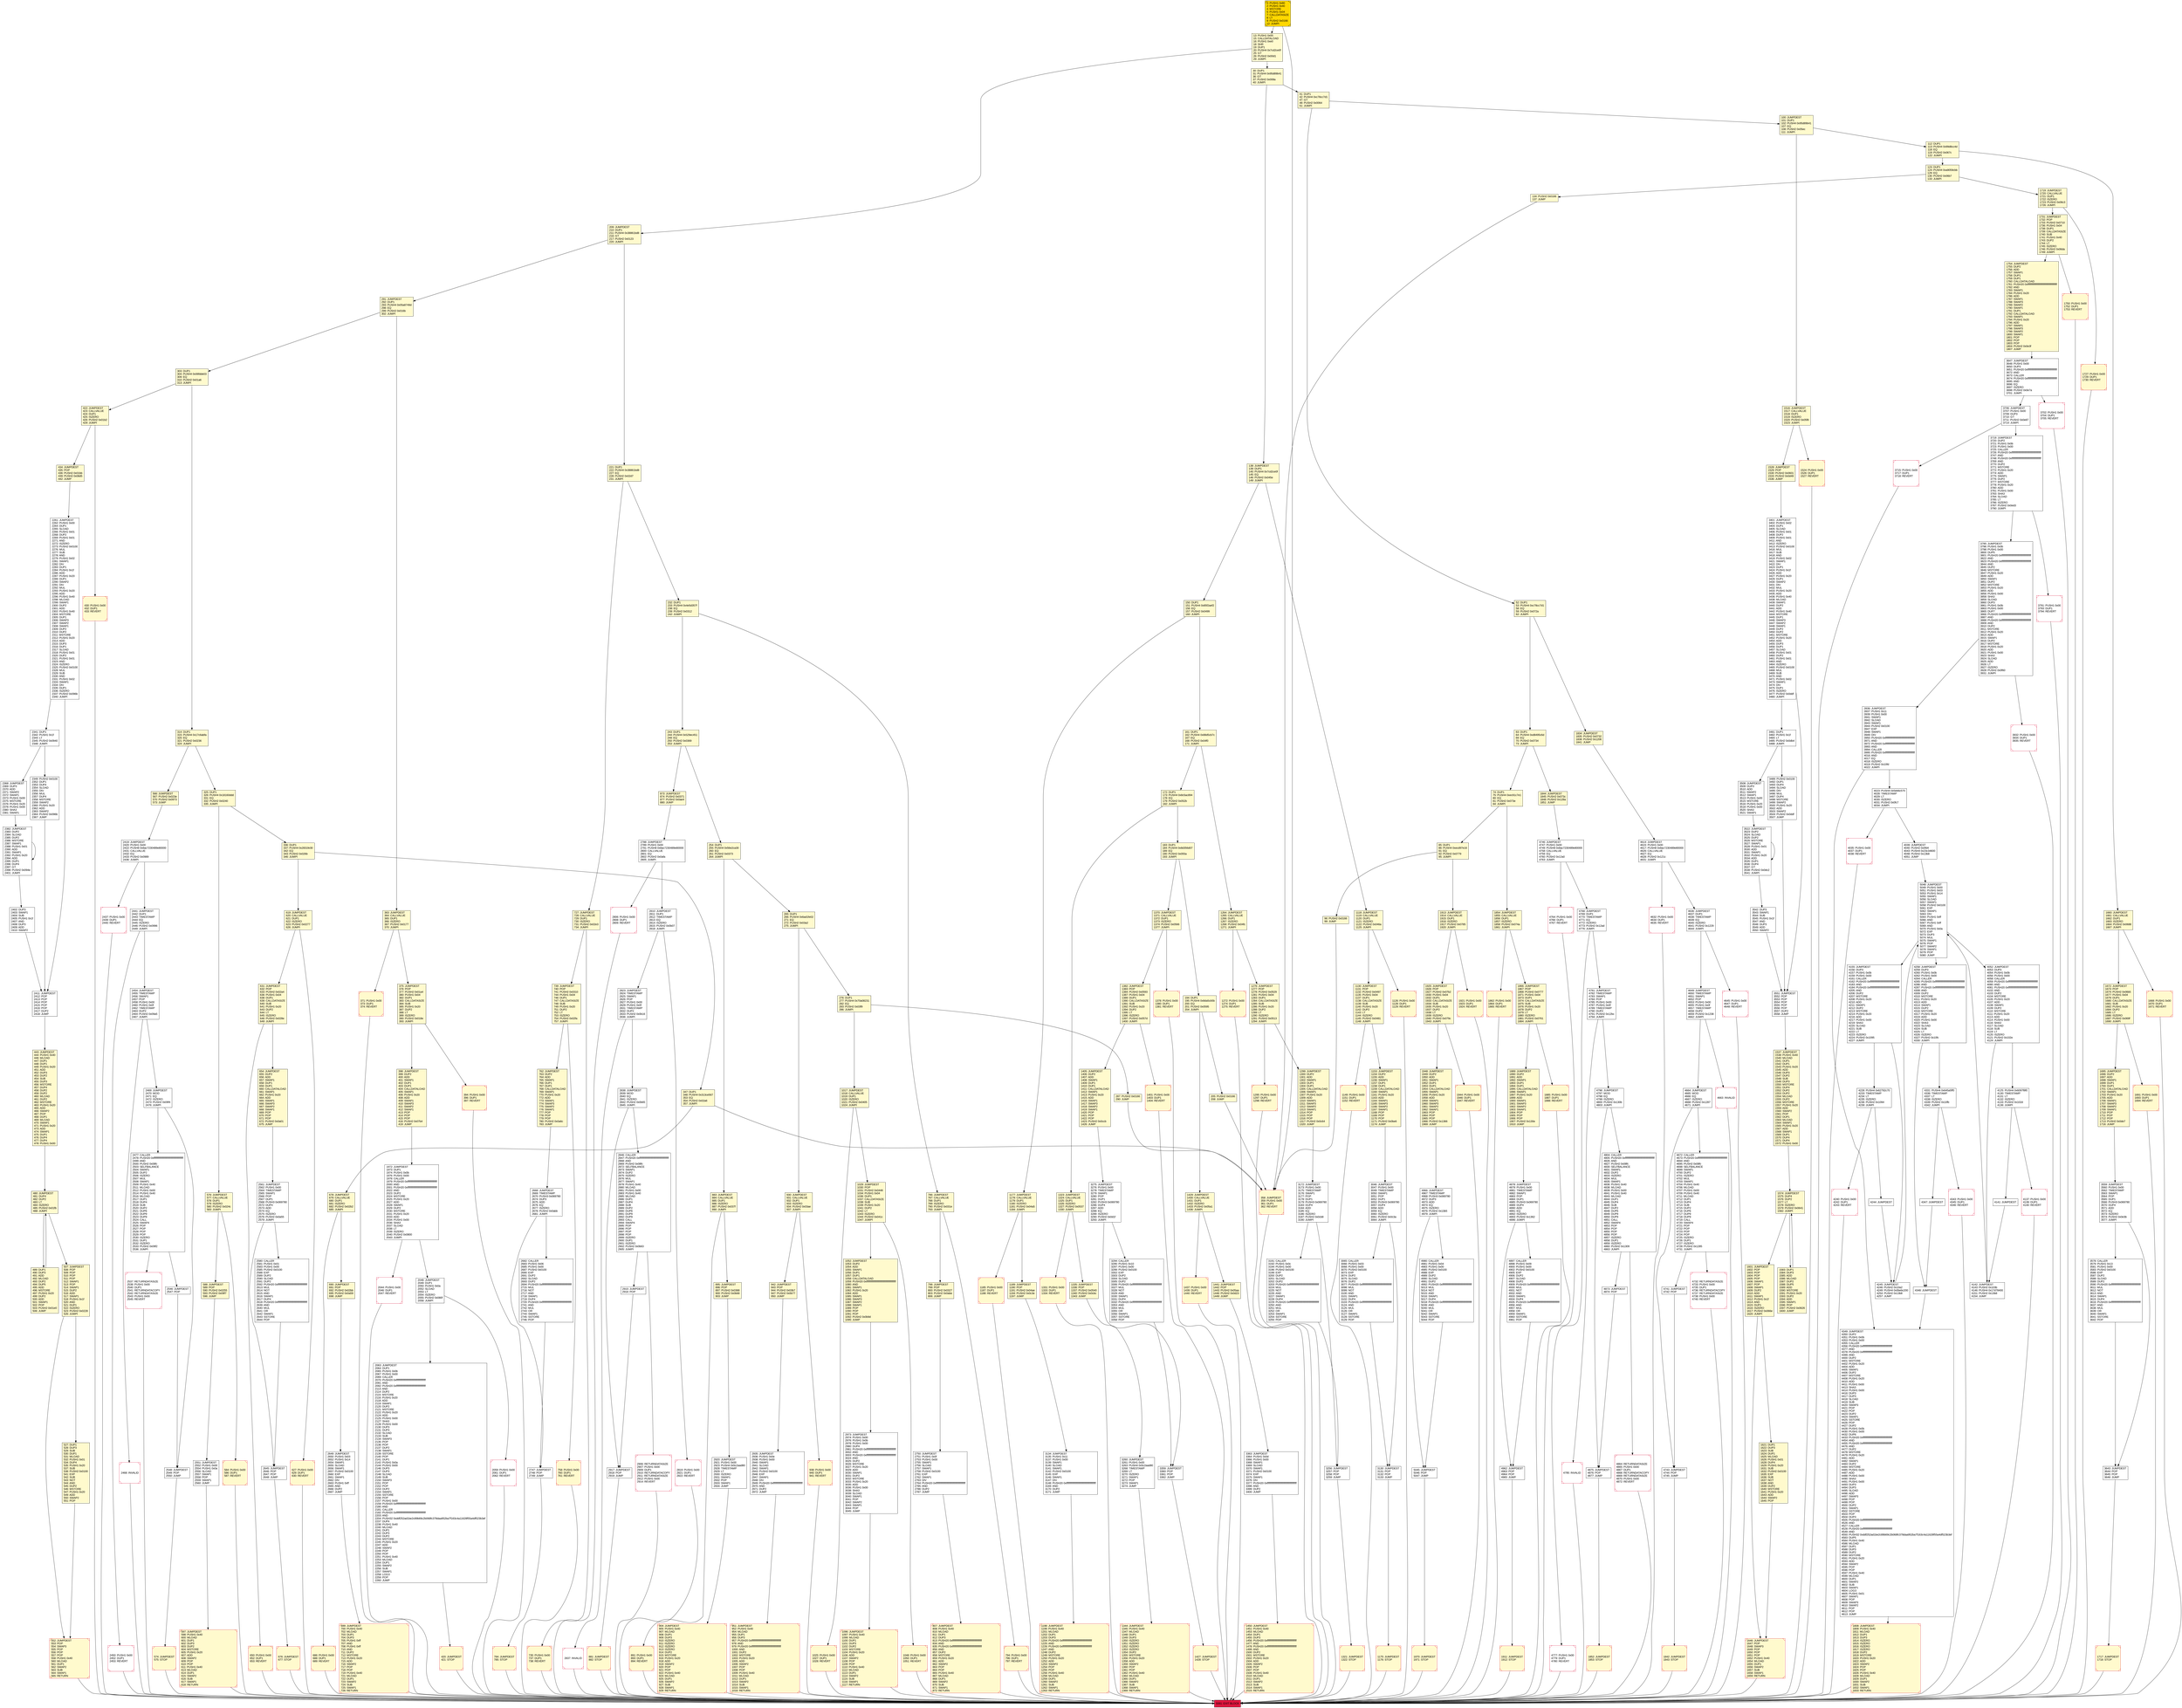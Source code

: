 digraph G {
bgcolor=transparent rankdir=UD;
node [shape=box style=filled color=black fillcolor=white fontname=arial fontcolor=black];
3719 [label="3719: JUMPDEST\l3720: DUP2\l3721: PUSH1 0x0b\l3723: PUSH1 0x00\l3725: CALLER\l3726: PUSH20 0xffffffffffffffffffffffffffffffffffffffff\l3747: AND\l3748: PUSH20 0xffffffffffffffffffffffffffffffffffffffff\l3769: AND\l3770: DUP2\l3771: MSTORE\l3772: PUSH1 0x20\l3774: ADD\l3775: SWAP1\l3776: DUP2\l3777: MSTORE\l3778: PUSH1 0x20\l3780: ADD\l3781: PUSH1 0x00\l3783: SHA3\l3784: SLOAD\l3785: LT\l3786: ISZERO\l3787: PUSH2 0x0ed3\l3790: JUMPI\l" ];
4795 [label="4795: INVALID\l" shape=Msquare color=crimson ];
930 [label="930: JUMPDEST\l931: CALLVALUE\l932: DUP1\l933: ISZERO\l934: PUSH2 0x03ae\l937: JUMPI\l" fillcolor=lemonchiffon ];
287 [label="287: PUSH2 0x0166\l290: JUMP\l" fillcolor=lemonchiffon ];
1427 [label="1427: JUMPDEST\l1428: STOP\l" fillcolor=lemonchiffon shape=Msquare color=crimson ];
1754 [label="1754: JUMPDEST\l1755: DUP2\l1756: ADD\l1757: SWAP1\l1758: DUP1\l1759: DUP1\l1760: CALLDATALOAD\l1761: PUSH20 0xffffffffffffffffffffffffffffffffffffffff\l1782: AND\l1783: SWAP1\l1784: PUSH1 0x20\l1786: ADD\l1787: SWAP1\l1788: SWAP3\l1789: SWAP2\l1790: SWAP1\l1791: DUP1\l1792: CALLDATALOAD\l1793: SWAP1\l1794: PUSH1 0x20\l1796: ADD\l1797: SWAP1\l1798: SWAP3\l1799: SWAP2\l1800: SWAP1\l1801: POP\l1802: POP\l1803: POP\l1804: PUSH2 0x0e3f\l1807: JUMP\l" fillcolor=lemonchiffon ];
938 [label="938: PUSH1 0x00\l940: DUP1\l941: REVERT\l" fillcolor=lemonchiffon shape=Msquare color=crimson ];
2469 [label="2469: JUMPDEST\l2470: MOD\l2471: EQ\l2472: ISZERO\l2473: PUSH2 0x09f4\l2476: JUMPI\l" ];
430 [label="430: PUSH1 0x00\l432: DUP1\l433: REVERT\l" fillcolor=lemonchiffon shape=Msquare color=crimson ];
576 [label="576: JUMPDEST\l577: CALLVALUE\l578: DUP1\l579: ISZERO\l580: PUSH2 0x024c\l583: JUMPI\l" fillcolor=lemonchiffon ];
507 [label="507: JUMPDEST\l508: POP\l509: POP\l510: POP\l511: POP\l512: SWAP1\l513: POP\l514: SWAP1\l515: DUP2\l516: ADD\l517: SWAP1\l518: PUSH1 0x1f\l520: AND\l521: DUP1\l522: ISZERO\l523: PUSH2 0x0228\l526: JUMPI\l" fillcolor=lemonchiffon ];
2048 [label="2048: JUMPDEST\l2049: DUP1\l2050: PUSH1 0x0a\l2052: SLOAD\l2053: LT\l2054: ISZERO\l2055: PUSH2 0x080f\l2058: JUMPI\l" ];
2580 [label="2580: CALLER\l2581: PUSH1 0x01\l2583: PUSH1 0x00\l2585: PUSH2 0x0100\l2588: EXP\l2589: DUP2\l2590: SLOAD\l2591: DUP2\l2592: PUSH20 0xffffffffffffffffffffffffffffffffffffffff\l2613: MUL\l2614: NOT\l2615: AND\l2616: SWAP1\l2617: DUP4\l2618: PUSH20 0xffffffffffffffffffffffffffffffffffffffff\l2639: AND\l2640: MUL\l2641: OR\l2642: SWAP1\l2643: SSTORE\l2644: POP\l" ];
2823 [label="2823: JUMPDEST\l2824: TIMESTAMP\l2825: SWAP1\l2826: POP\l2827: PUSH1 0x00\l2829: PUSH1 0x0f\l2831: TIMESTAMP\l2832: DUP2\l2833: PUSH2 0x0b16\l2836: JUMPI\l" ];
4781 [label="4781: JUMPDEST\l4782: TIMESTAMP\l4783: SWAP1\l4784: POP\l4785: PUSH1 0x00\l4787: PUSH1 0x0f\l4789: TIMESTAMP\l4790: DUP2\l4791: PUSH2 0x12bc\l4794: JUMPI\l" ];
4245 [label="4245: JUMPDEST\l4246: PUSH2 0x10a2\l4249: PUSH4 0x0bebc200\l4254: PUSH2 0x13b8\l4257: JUMP\l" ];
161 [label="161: DUP1\l162: PUSH4 0x88d5cb7c\l167: EQ\l168: PUSH2 0x04f0\l171: JUMPI\l" fillcolor=lemonchiffon ];
2645 [label="2645: JUMPDEST\l2646: POP\l2647: POP\l2648: JUMP\l" ];
1921 [label="1921: PUSH1 0x00\l1923: DUP1\l1924: REVERT\l" fillcolor=lemonchiffon shape=Msquare color=crimson ];
2668 [label="2668: JUMPDEST\l2669: TIMESTAMP\l2670: PUSH3 0x069780\l2674: DUP3\l2675: ADD\l2676: EQ\l2677: ISZERO\l2678: PUSH2 0x0abb\l2681: JUMPI\l" ];
336 [label="336: DUP1\l337: PUSH4 0x2831fe30\l342: EQ\l343: PUSH2 0x026b\l346: JUMPI\l" fillcolor=lemonchiffon ];
2437 [label="2437: PUSH1 0x00\l2439: DUP1\l2440: REVERT\l" shape=Msquare color=crimson ];
1970 [label="1970: JUMPDEST\l1971: STOP\l" fillcolor=lemonchiffon shape=Msquare color=crimson ];
4980 [label="4980: CALLER\l4981: PUSH1 0x04\l4983: PUSH1 0x00\l4985: PUSH2 0x0100\l4988: EXP\l4989: DUP2\l4990: SLOAD\l4991: DUP2\l4992: PUSH20 0xffffffffffffffffffffffffffffffffffffffff\l5013: MUL\l5014: NOT\l5015: AND\l5016: SWAP1\l5017: DUP4\l5018: PUSH20 0xffffffffffffffffffffffffffffffffffffffff\l5039: AND\l5040: MUL\l5041: OR\l5042: SWAP1\l5043: SSTORE\l5044: POP\l" ];
2682 [label="2682: CALLER\l2683: PUSH1 0x06\l2685: PUSH1 0x00\l2687: PUSH2 0x0100\l2690: EXP\l2691: DUP2\l2692: SLOAD\l2693: DUP2\l2694: PUSH20 0xffffffffffffffffffffffffffffffffffffffff\l2715: MUL\l2716: NOT\l2717: AND\l2718: SWAP1\l2719: DUP4\l2720: PUSH20 0xffffffffffffffffffffffffffffffffffffffff\l2741: AND\l2742: MUL\l2743: OR\l2744: SWAP1\l2745: SSTORE\l2746: POP\l" ];
619 [label="619: JUMPDEST\l620: CALLVALUE\l621: DUP1\l622: ISZERO\l623: PUSH2 0x0277\l626: JUMPI\l" fillcolor=lemonchiffon ];
394 [label="394: PUSH1 0x00\l396: DUP1\l397: REVERT\l" fillcolor=lemonchiffon shape=Msquare color=crimson ];
1052 [label="1052: JUMPDEST\l1053: DUP2\l1054: ADD\l1055: SWAP1\l1056: DUP1\l1057: DUP1\l1058: CALLDATALOAD\l1059: PUSH20 0xffffffffffffffffffffffffffffffffffffffff\l1080: AND\l1081: SWAP1\l1082: PUSH1 0x20\l1084: ADD\l1085: SWAP1\l1086: SWAP3\l1087: SWAP2\l1088: SWAP1\l1089: POP\l1090: POP\l1091: POP\l1092: PUSH2 0x0b9d\l1095: JUMP\l" fillcolor=lemonchiffon ];
3260 [label="3260: JUMPDEST\l3261: PUSH1 0x00\l3263: PUSH4 0x5c2aad80\l3268: TIMESTAMP\l3269: LT\l3270: ISZERO\l3271: SWAP1\l3272: POP\l3273: SWAP1\l3274: JUMP\l" ];
52 [label="52: DUP1\l53: PUSH4 0xc78cc7d1\l58: EQ\l59: PUSH2 0x072a\l62: JUMPI\l" fillcolor=lemonchiffon ];
1808 [label="1808: JUMPDEST\l1809: PUSH1 0x40\l1811: MLOAD\l1812: DUP1\l1813: DUP3\l1814: ISZERO\l1815: ISZERO\l1816: ISZERO\l1817: ISZERO\l1818: DUP2\l1819: MSTORE\l1820: PUSH1 0x20\l1822: ADD\l1823: SWAP2\l1824: POP\l1825: POP\l1826: PUSH1 0x40\l1828: MLOAD\l1829: DUP1\l1830: SWAP2\l1831: SUB\l1832: SWAP1\l1833: RETURN\l" fillcolor=lemonchiffon shape=Msquare color=crimson ];
4875 [label="4875: JUMPDEST\l4876: POP\l4877: JUMP\l" ];
1029 [label="1029: JUMPDEST\l1030: POP\l1031: PUSH2 0x0448\l1034: PUSH1 0x04\l1036: DUP1\l1037: CALLDATASIZE\l1038: SUB\l1039: PUSH1 0x20\l1041: DUP2\l1042: LT\l1043: ISZERO\l1044: PUSH2 0x041c\l1047: JUMPI\l" fillcolor=lemonchiffon ];
420 [label="420: JUMPDEST\l421: STOP\l" fillcolor=lemonchiffon shape=Msquare color=crimson ];
4348 [label="4348: JUMPDEST\l" ];
3046 [label="3046: JUMPDEST\l3047: PUSH1 0x00\l3049: TIMESTAMP\l3050: SWAP1\l3051: POP\l3052: DUP1\l3053: PUSH3 0x069780\l3057: DUP4\l3058: ADD\l3059: EQ\l3060: ISZERO\l3061: PUSH2 0x0c3a\l3064: JUMPI\l" ];
2450 [label="2450: PUSH1 0x00\l2452: DUP1\l2453: REVERT\l" shape=Msquare color=crimson ];
243 [label="243: DUP1\l244: PUSH4 0x529ec451\l249: EQ\l250: PUSH2 0x0369\l253: JUMPI\l" fillcolor=lemonchiffon ];
4023 [label="4023: PUSH4 0x5eb6c570\l4028: TIMESTAMP\l4029: LT\l4030: ISZERO\l4031: PUSH2 0x0fc7\l4034: JUMPI\l" ];
4347 [label="4347: JUMPDEST\l" ];
4039 [label="4039: JUMPDEST\l4040: PUSH2 0x0fd4\l4043: PUSH4 0x23c34600\l4048: PUSH2 0x13b8\l4051: JUMP\l" ];
1944 [label="1944: PUSH1 0x00\l1946: DUP1\l1947: REVERT\l" fillcolor=lemonchiffon shape=Msquare color=crimson ];
1437 [label="1437: PUSH1 0x00\l1439: DUP1\l1440: REVERT\l" fillcolor=lemonchiffon shape=Msquare color=crimson ];
2917 [label="2917: JUMPDEST\l2918: POP\l2919: JUMP\l" ];
873 [label="873: JUMPDEST\l874: PUSH2 0x0371\l877: PUSH2 0x0ae4\l880: JUMP\l" fillcolor=lemonchiffon ];
3578 [label="3578: CALLER\l3579: PUSH1 0x13\l3581: PUSH1 0x00\l3583: PUSH2 0x0100\l3586: EXP\l3587: DUP2\l3588: SLOAD\l3589: DUP2\l3590: PUSH20 0xffffffffffffffffffffffffffffffffffffffff\l3611: MUL\l3612: NOT\l3613: AND\l3614: SWAP1\l3615: DUP4\l3616: PUSH20 0xffffffffffffffffffffffffffffffffffffffff\l3637: AND\l3638: MUL\l3639: OR\l3640: SWAP1\l3641: SSTORE\l3642: POP\l" ];
1323 [label="1323: JUMPDEST\l1324: CALLVALUE\l1325: DUP1\l1326: ISZERO\l1327: PUSH2 0x0537\l1330: JUMPI\l" fillcolor=lemonchiffon ];
2551 [label="2551: JUMPDEST\l2552: PUSH1 0x00\l2554: PUSH1 0x0a\l2556: SLOAD\l2557: SWAP1\l2558: POP\l2559: SWAP1\l2560: JUMP\l" ];
4125 [label="4125: PUSH4 0x6097f8f0\l4130: TIMESTAMP\l4131: LT\l4132: ISZERO\l4133: PUSH2 0x102d\l4136: JUMPI\l" ];
422 [label="422: JUMPDEST\l423: CALLVALUE\l424: DUP1\l425: ISZERO\l426: PUSH2 0x01b2\l429: JUMPI\l" fillcolor=lemonchiffon ];
4258 [label="4258: JUMPDEST\l4259: DUP3\l4260: PUSH1 0x0b\l4262: PUSH1 0x00\l4264: CALLER\l4265: PUSH20 0xffffffffffffffffffffffffffffffffffffffff\l4286: AND\l4287: PUSH20 0xffffffffffffffffffffffffffffffffffffffff\l4308: AND\l4309: DUP2\l4310: MSTORE\l4311: PUSH1 0x20\l4313: ADD\l4314: SWAP1\l4315: DUP2\l4316: MSTORE\l4317: PUSH1 0x20\l4319: ADD\l4320: PUSH1 0x00\l4322: SHA3\l4323: SLOAD\l4324: SUB\l4325: LT\l4326: ISZERO\l4327: PUSH2 0x10fc\l4330: JUMPI\l" ];
1844 [label="1844: JUMPDEST\l1845: PUSH2 0x073c\l1848: PUSH2 0x128a\l1851: JUMP\l" fillcolor=lemonchiffon ];
1524 [label="1524: PUSH1 0x00\l1526: DUP1\l1527: REVERT\l" fillcolor=lemonchiffon shape=Msquare color=crimson ];
739 [label="739: JUMPDEST\l740: POP\l741: PUSH2 0x0310\l744: PUSH1 0x04\l746: DUP1\l747: CALLDATASIZE\l748: SUB\l749: PUSH1 0x20\l751: DUP2\l752: LT\l753: ISZERO\l754: PUSH2 0x02fa\l757: JUMPI\l" fillcolor=lemonchiffon ];
254 [label="254: DUP1\l255: PUSH4 0x56e2ca30\l260: EQ\l261: PUSH2 0x0373\l264: JUMPI\l" fillcolor=lemonchiffon ];
2561 [label="2561: JUMPDEST\l2562: PUSH1 0x00\l2564: TIMESTAMP\l2565: SWAP1\l2566: POP\l2567: DUP1\l2568: PUSH3 0x069780\l2572: DUP4\l2573: ADD\l2574: EQ\l2575: ISZERO\l2576: PUSH2 0x0a55\l2579: JUMPI\l" ];
4244 [label="4244: JUMPDEST\l" ];
2368 [label="2368: JUMPDEST\l2369: DUP3\l2370: ADD\l2371: SWAP2\l2372: SWAP1\l2373: PUSH1 0x00\l2375: MSTORE\l2376: PUSH1 0x20\l2378: PUSH1 0x00\l2380: SHA3\l2381: SWAP1\l" ];
41 [label="41: DUP1\l42: PUSH4 0xc78cc7d1\l47: GT\l48: PUSH2 0x0064\l51: JUMPI\l" fillcolor=lemonchiffon ];
221 [label="221: DUP1\l222: PUSH4 0x38861bd8\l227: EQ\l228: PUSH2 0x02d7\l231: JUMPI\l" fillcolor=lemonchiffon ];
2044 [label="2044: PUSH1 0x00\l2046: DUP1\l2047: REVERT\l" shape=Msquare color=crimson ];
4035 [label="4035: PUSH1 0x00\l4037: DUP1\l4038: REVERT\l" shape=Msquare color=crimson ];
3363 [label="3363: JUMPDEST\l3364: PUSH1 0x0d\l3366: PUSH1 0x00\l3368: SWAP1\l3369: SLOAD\l3370: SWAP1\l3371: PUSH2 0x0100\l3374: EXP\l3375: SWAP1\l3376: DIV\l3377: PUSH20 0xffffffffffffffffffffffffffffffffffffffff\l3398: AND\l3399: DUP2\l3400: JUMP\l" ];
0 [label="0: PUSH1 0x80\l2: PUSH1 0x40\l4: MSTORE\l5: PUSH1 0x04\l7: CALLDATASIZE\l8: LT\l9: PUSH2 0x0166\l12: JUMPI\l" fillcolor=lemonchiffon shape=Msquare fillcolor=gold ];
30 [label="30: DUP1\l31: PUSH4 0x95d89b41\l36: GT\l37: PUSH2 0x008a\l40: JUMPI\l" fillcolor=lemonchiffon ];
1583 [label="1583: DUP1\l1584: DUP3\l1585: ADD\l1586: MLOAD\l1587: DUP2\l1588: DUP5\l1589: ADD\l1590: MSTORE\l1591: PUSH1 0x20\l1593: DUP2\l1594: ADD\l1595: SWAP1\l1596: POP\l1597: PUSH2 0x0626\l1600: JUMP\l" fillcolor=lemonchiffon ];
4732 [label="4732: RETURNDATASIZE\l4733: PUSH1 0x00\l4735: DUP1\l4736: RETURNDATACOPY\l4737: RETURNDATASIZE\l4738: PUSH1 0x00\l4740: REVERT\l" shape=Msquare color=crimson ];
1925 [label="1925: JUMPDEST\l1926: POP\l1927: PUSH2 0x07b2\l1930: PUSH1 0x04\l1932: DUP1\l1933: CALLDATASIZE\l1934: SUB\l1935: PUSH1 0x20\l1937: DUP2\l1938: LT\l1939: ISZERO\l1940: PUSH2 0x079c\l1943: JUMPI\l" fillcolor=lemonchiffon ];
3191 [label="3191: CALLER\l3192: PUSH1 0x0c\l3194: PUSH1 0x00\l3196: PUSH2 0x0100\l3199: EXP\l3200: DUP2\l3201: SLOAD\l3202: DUP2\l3203: PUSH20 0xffffffffffffffffffffffffffffffffffffffff\l3224: MUL\l3225: NOT\l3226: AND\l3227: SWAP1\l3228: DUP4\l3229: PUSH20 0xffffffffffffffffffffffffffffffffffffffff\l3250: AND\l3251: MUL\l3252: OR\l3253: SWAP1\l3254: SSTORE\l3255: POP\l" ];
1118 [label="1118: JUMPDEST\l1119: CALLVALUE\l1120: DUP1\l1121: ISZERO\l1122: PUSH2 0x046a\l1125: JUMPI\l" fillcolor=lemonchiffon ];
3643 [label="3643: JUMPDEST\l3644: POP\l3645: POP\l3646: JUMP\l" ];
3130 [label="3130: JUMPDEST\l3131: POP\l3132: POP\l3133: JUMP\l" ];
807 [label="807: JUMPDEST\l808: PUSH1 0x40\l810: MLOAD\l811: DUP1\l812: DUP3\l813: PUSH20 0xffffffffffffffffffffffffffffffffffffffff\l834: AND\l835: PUSH20 0xffffffffffffffffffffffffffffffffffffffff\l856: AND\l857: DUP2\l858: MSTORE\l859: PUSH1 0x20\l861: ADD\l862: SWAP2\l863: POP\l864: POP\l865: PUSH1 0x40\l867: MLOAD\l868: DUP1\l869: SWAP2\l870: SUB\l871: SWAP1\l872: RETURN\l" fillcolor=lemonchiffon shape=Msquare color=crimson ];
398 [label="398: JUMPDEST\l399: DUP2\l400: ADD\l401: SWAP1\l402: DUP1\l403: DUP1\l404: CALLDATALOAD\l405: SWAP1\l406: PUSH1 0x20\l408: ADD\l409: SWAP1\l410: SWAP3\l411: SWAP2\l412: SWAP1\l413: POP\l414: POP\l415: POP\l416: PUSH2 0x07b4\l419: JUMP\l" fillcolor=lemonchiffon ];
1344 [label="1344: JUMPDEST\l1345: PUSH1 0x40\l1347: MLOAD\l1348: DUP1\l1349: DUP3\l1350: ISZERO\l1351: ISZERO\l1352: ISZERO\l1353: ISZERO\l1354: DUP2\l1355: MSTORE\l1356: PUSH1 0x20\l1358: ADD\l1359: SWAP2\l1360: POP\l1361: POP\l1362: PUSH1 0x40\l1364: MLOAD\l1365: DUP1\l1366: SWAP2\l1367: SUB\l1368: SWAP1\l1369: RETURN\l" fillcolor=lemonchiffon shape=Msquare color=crimson ];
784 [label="784: JUMPDEST\l785: STOP\l" fillcolor=lemonchiffon shape=Msquare color=crimson ];
690 [label="690: JUMPDEST\l691: POP\l692: PUSH2 0x02bb\l695: PUSH2 0x0a59\l698: JUMP\l" fillcolor=lemonchiffon ];
4663 [label="4663: INVALID\l" shape=Msquare color=crimson ];
2477 [label="2477: CALLER\l2478: PUSH20 0xffffffffffffffffffffffffffffffffffffffff\l2499: AND\l2500: PUSH2 0x08fc\l2503: SELFBALANCE\l2504: SWAP1\l2505: DUP2\l2506: ISZERO\l2507: MUL\l2508: SWAP1\l2509: PUSH1 0x40\l2511: MLOAD\l2512: PUSH1 0x00\l2514: PUSH1 0x40\l2516: MLOAD\l2517: DUP1\l2518: DUP4\l2519: SUB\l2520: DUP2\l2521: DUP6\l2522: DUP9\l2523: DUP9\l2524: CALL\l2525: SWAP4\l2526: POP\l2527: POP\l2528: POP\l2529: POP\l2530: ISZERO\l2531: DUP1\l2532: ISZERO\l2533: PUSH2 0x09f2\l2536: JUMPI\l" ];
762 [label="762: JUMPDEST\l763: DUP2\l764: ADD\l765: SWAP1\l766: DUP1\l767: DUP1\l768: CALLDATALOAD\l769: SWAP1\l770: PUSH1 0x20\l772: ADD\l773: SWAP1\l774: SWAP3\l775: SWAP2\l776: SWAP1\l777: POP\l778: POP\l779: POP\l780: PUSH2 0x0a6c\l783: JUMP\l" fillcolor=lemonchiffon ];
291 [label="291: JUMPDEST\l292: DUP1\l293: PUSH4 0x05a8749d\l298: EQ\l299: PUSH2 0x016b\l302: JUMPI\l" fillcolor=lemonchiffon ];
194 [label="194: DUP1\l195: PUSH4 0x8da5cb5b\l200: EQ\l201: PUSH2 0x0595\l204: JUMPI\l" fillcolor=lemonchiffon ];
1429 [label="1429: JUMPDEST\l1430: CALLVALUE\l1431: DUP1\l1432: ISZERO\l1433: PUSH2 0x05a1\l1436: JUMPI\l" fillcolor=lemonchiffon ];
4672 [label="4672: CALLER\l4673: PUSH20 0xffffffffffffffffffffffffffffffffffffffff\l4694: AND\l4695: PUSH2 0x08fc\l4698: SELFBALANCE\l4699: SWAP1\l4700: DUP2\l4701: ISZERO\l4702: MUL\l4703: SWAP1\l4704: PUSH1 0x40\l4706: MLOAD\l4707: PUSH1 0x00\l4709: PUSH1 0x40\l4711: MLOAD\l4712: DUP1\l4713: DUP4\l4714: SUB\l4715: DUP2\l4716: DUP6\l4717: DUP9\l4718: DUP9\l4719: CALL\l4720: SWAP4\l4721: POP\l4722: POP\l4723: POP\l4724: POP\l4725: ISZERO\l4726: DUP1\l4727: ISZERO\l4728: PUSH2 0x1285\l4731: JUMPI\l" ];
112 [label="112: DUP1\l113: PUSH4 0x99d8cc4d\l118: EQ\l119: PUSH2 0x067c\l122: JUMPI\l" fillcolor=lemonchiffon ];
1331 [label="1331: PUSH1 0x00\l1333: DUP1\l1334: REVERT\l" fillcolor=lemonchiffon shape=Msquare color=crimson ];
5045 [label="5045: JUMPDEST\l5046: POP\l5047: JUMP\l" ];
2441 [label="2441: JUMPDEST\l2442: DUP1\l2443: TIMESTAMP\l2444: EQ\l2445: ISZERO\l2446: PUSH2 0x0996\l2449: JUMPI\l" ];
2063 [label="2063: JUMPDEST\l2064: DUP1\l2065: PUSH1 0x0b\l2067: PUSH1 0x00\l2069: CALLER\l2070: PUSH20 0xffffffffffffffffffffffffffffffffffffffff\l2091: AND\l2092: PUSH20 0xffffffffffffffffffffffffffffffffffffffff\l2113: AND\l2114: DUP2\l2115: MSTORE\l2116: PUSH1 0x20\l2118: ADD\l2119: SWAP1\l2120: DUP2\l2121: MSTORE\l2122: PUSH1 0x20\l2124: ADD\l2125: PUSH1 0x00\l2127: SHA3\l2128: PUSH1 0x00\l2130: DUP3\l2131: DUP3\l2132: SLOAD\l2133: SUB\l2134: SWAP3\l2135: POP\l2136: POP\l2137: DUP2\l2138: SWAP1\l2139: SSTORE\l2140: POP\l2141: DUP1\l2142: PUSH1 0x0a\l2144: PUSH1 0x00\l2146: DUP3\l2147: DUP3\l2148: SLOAD\l2149: SUB\l2150: SWAP3\l2151: POP\l2152: POP\l2153: DUP2\l2154: SWAP1\l2155: SSTORE\l2156: POP\l2157: PUSH1 0x00\l2159: PUSH20 0xffffffffffffffffffffffffffffffffffffffff\l2180: AND\l2181: CALLER\l2182: PUSH20 0xffffffffffffffffffffffffffffffffffffffff\l2203: AND\l2204: PUSH32 0xddf252ad1be2c89b69c2b068fc378daa952ba7f163c4a11628f55a4df523b3ef\l2237: DUP4\l2238: PUSH1 0x40\l2240: MLOAD\l2241: DUP1\l2242: DUP3\l2243: DUP2\l2244: MSTORE\l2245: PUSH1 0x20\l2247: ADD\l2248: SWAP2\l2249: POP\l2250: POP\l2251: PUSH1 0x40\l2253: MLOAD\l2254: DUP1\l2255: SWAP2\l2256: SUB\l2257: SWAP1\l2258: LOG3\l2259: POP\l2260: JUMP\l" ];
727 [label="727: JUMPDEST\l728: CALLVALUE\l729: DUP1\l730: ISZERO\l731: PUSH2 0x02e3\l734: JUMPI\l" fillcolor=lemonchiffon ];
1834 [label="1834: JUMPDEST\l1835: PUSH2 0x0732\l1838: PUSH2 0x1206\l1841: JUMP\l" fillcolor=lemonchiffon ];
2935 [label="2935: JUMPDEST\l2936: PUSH1 0x0e\l2938: PUSH1 0x00\l2940: SWAP1\l2941: SLOAD\l2942: SWAP1\l2943: PUSH2 0x0100\l2946: EXP\l2947: SWAP1\l2948: DIV\l2949: PUSH20 0xffffffffffffffffffffffffffffffffffffffff\l2970: AND\l2971: DUP2\l2972: JUMP\l" ];
2788 [label="2788: JUMPDEST\l2789: PUSH1 0x00\l2791: PUSH8 0x8ac7230489e80000\l2800: CALLVALUE\l2801: EQ\l2802: PUSH2 0x0afa\l2805: JUMPI\l" ];
4897 [label="4897: CALLER\l4898: PUSH1 0x09\l4900: PUSH1 0x00\l4902: PUSH2 0x0100\l4905: EXP\l4906: DUP2\l4907: SLOAD\l4908: DUP2\l4909: PUSH20 0xffffffffffffffffffffffffffffffffffffffff\l4930: MUL\l4931: NOT\l4932: AND\l4933: SWAP1\l4934: DUP4\l4935: PUSH20 0xffffffffffffffffffffffffffffffffffffffff\l4956: AND\l4957: MUL\l4958: OR\l4959: SWAP1\l4960: SSTORE\l4961: POP\l" ];
2819 [label="2819: PUSH1 0x00\l2821: DUP1\l2822: REVERT\l" shape=Msquare color=crimson ];
588 [label="588: JUMPDEST\l589: POP\l590: PUSH2 0x0255\l593: PUSH2 0x09f7\l596: JUMP\l" fillcolor=lemonchiffon ];
1842 [label="1842: JUMPDEST\l1843: STOP\l" fillcolor=lemonchiffon shape=Msquare color=crimson ];
1852 [label="1852: JUMPDEST\l1853: STOP\l" fillcolor=lemonchiffon shape=Msquare color=crimson ];
85 [label="85: DUP1\l86: PUSH4 0xecd97e16\l91: EQ\l92: PUSH2 0x0779\l95: JUMPI\l" fillcolor=lemonchiffon ];
1295 [label="1295: PUSH1 0x00\l1297: DUP1\l1298: REVERT\l" fillcolor=lemonchiffon shape=Msquare color=crimson ];
3508 [label="3508: JUMPDEST\l3509: DUP3\l3510: ADD\l3511: SWAP2\l3512: SWAP1\l3513: PUSH1 0x00\l3515: MSTORE\l3516: PUSH1 0x20\l3518: PUSH1 0x00\l3520: SHA3\l3521: SWAP1\l" ];
1537 [label="1537: JUMPDEST\l1538: PUSH1 0x40\l1540: MLOAD\l1541: DUP1\l1542: DUP1\l1543: PUSH1 0x20\l1545: ADD\l1546: DUP3\l1547: DUP2\l1548: SUB\l1549: DUP3\l1550: MSTORE\l1551: DUP4\l1552: DUP2\l1553: DUP2\l1554: MLOAD\l1555: DUP2\l1556: MSTORE\l1557: PUSH1 0x20\l1559: ADD\l1560: SWAP2\l1561: POP\l1562: DUP1\l1563: MLOAD\l1564: SWAP1\l1565: PUSH1 0x20\l1567: ADD\l1568: SWAP1\l1569: DUP1\l1570: DUP4\l1571: DUP4\l1572: PUSH1 0x00\l" fillcolor=lemonchiffon ];
4804 [label="4804: CALLER\l4805: PUSH20 0xffffffffffffffffffffffffffffffffffffffff\l4826: AND\l4827: PUSH2 0x08fc\l4830: SELFBALANCE\l4831: SWAP1\l4832: DUP2\l4833: ISZERO\l4834: MUL\l4835: SWAP1\l4836: PUSH1 0x40\l4838: MLOAD\l4839: PUSH1 0x00\l4841: PUSH1 0x40\l4843: MLOAD\l4844: DUP1\l4845: DUP4\l4846: SUB\l4847: DUP2\l4848: DUP6\l4849: DUP9\l4850: DUP9\l4851: CALL\l4852: SWAP4\l4853: POP\l4854: POP\l4855: POP\l4856: POP\l4857: ISZERO\l4858: DUP1\l4859: ISZERO\l4860: PUSH2 0x1309\l4863: JUMPI\l" ];
3489 [label="3489: PUSH2 0x0100\l3492: DUP1\l3493: DUP4\l3494: SLOAD\l3495: DIV\l3496: MUL\l3497: DUP4\l3498: MSTORE\l3499: SWAP2\l3500: PUSH1 0x20\l3502: ADD\l3503: SWAP2\l3504: PUSH2 0x0ddf\l3507: JUMP\l" ];
904 [label="904: JUMPDEST\l905: PUSH1 0x40\l907: MLOAD\l908: DUP1\l909: DUP3\l910: ISZERO\l911: ISZERO\l912: ISZERO\l913: ISZERO\l914: DUP2\l915: MSTORE\l916: PUSH1 0x20\l918: ADD\l919: SWAP2\l920: POP\l921: POP\l922: PUSH1 0x40\l924: MLOAD\l925: DUP1\l926: SWAP2\l927: SUB\l928: SWAP1\l929: RETURN\l" fillcolor=lemonchiffon shape=Msquare color=crimson ];
4741 [label="4741: JUMPDEST\l4742: POP\l" ];
209 [label="209: JUMPDEST\l210: DUP1\l211: PUSH4 0x38861bd8\l216: GT\l217: PUSH2 0x0123\l220: JUMPI\l" fillcolor=lemonchiffon ];
786 [label="786: JUMPDEST\l787: CALLVALUE\l788: DUP1\l789: ISZERO\l790: PUSH2 0x031e\l793: JUMPI\l" fillcolor=lemonchiffon ];
375 [label="375: JUMPDEST\l376: POP\l377: PUSH2 0x01a4\l380: PUSH1 0x04\l382: DUP1\l383: CALLDATASIZE\l384: SUB\l385: PUSH1 0x20\l387: DUP2\l388: LT\l389: ISZERO\l390: PUSH2 0x018e\l393: JUMPI\l" fillcolor=lemonchiffon ];
434 [label="434: JUMPDEST\l435: POP\l436: PUSH2 0x01bb\l439: PUSH2 0x08d5\l442: JUMP\l" fillcolor=lemonchiffon ];
794 [label="794: PUSH1 0x00\l796: DUP1\l797: REVERT\l" fillcolor=lemonchiffon shape=Msquare color=crimson ];
1321 [label="1321: JUMPDEST\l1322: STOP\l" fillcolor=lemonchiffon shape=Msquare color=crimson ];
265 [label="265: DUP1\l266: PUSH4 0x6ad1fe02\l271: EQ\l272: PUSH2 0x03a2\l275: JUMPI\l" fillcolor=lemonchiffon ];
3936 [label="3936: JUMPDEST\l3937: PUSH1 0x11\l3939: PUSH1 0x00\l3941: SWAP1\l3942: SLOAD\l3943: SWAP1\l3944: PUSH2 0x0100\l3947: EXP\l3948: SWAP1\l3949: DIV\l3950: PUSH20 0xffffffffffffffffffffffffffffffffffffffff\l3971: AND\l3972: PUSH20 0xffffffffffffffffffffffffffffffffffffffff\l3993: AND\l3994: CALLER\l3995: PUSH20 0xffffffffffffffffffffffffffffffffffffffff\l4016: AND\l4017: EQ\l4018: ISZERO\l4019: PUSH2 0x10fd\l4022: JUMPI\l" ];
1189 [label="1189: JUMPDEST\l1190: POP\l1191: PUSH2 0x04ae\l1194: PUSH2 0x0c3e\l1197: JUMP\l" fillcolor=lemonchiffon ];
1378 [label="1378: PUSH1 0x00\l1380: DUP1\l1381: REVERT\l" fillcolor=lemonchiffon shape=Msquare color=crimson ];
3647 [label="3647: JUMPDEST\l3648: PUSH1 0x00\l3650: DUP3\l3651: PUSH20 0xffffffffffffffffffffffffffffffffffffffff\l3672: AND\l3673: CALLER\l3674: PUSH20 0xffffffffffffffffffffffffffffffffffffffff\l3695: AND\l3696: EQ\l3697: ISZERO\l3698: PUSH2 0x0e7a\l3701: JUMPI\l" ];
883 [label="883: JUMPDEST\l884: CALLVALUE\l885: DUP1\l886: ISZERO\l887: PUSH2 0x037f\l890: JUMPI\l" fillcolor=lemonchiffon ];
371 [label="371: PUSH1 0x00\l373: DUP1\l374: REVERT\l" fillcolor=lemonchiffon shape=Msquare color=crimson ];
1441 [label="1441: JUMPDEST\l1442: POP\l1443: PUSH2 0x05aa\l1446: PUSH2 0x0d23\l1449: JUMP\l" fillcolor=lemonchiffon ];
1660 [label="1660: JUMPDEST\l1661: CALLVALUE\l1662: DUP1\l1663: ISZERO\l1664: PUSH2 0x0688\l1667: JUMPI\l" fillcolor=lemonchiffon ];
1153 [label="1153: JUMPDEST\l1154: DUP2\l1155: ADD\l1156: SWAP1\l1157: DUP1\l1158: DUP1\l1159: CALLDATALOAD\l1160: SWAP1\l1161: PUSH1 0x20\l1163: ADD\l1164: SWAP1\l1165: SWAP3\l1166: SWAP2\l1167: SWAP1\l1168: POP\l1169: POP\l1170: POP\l1171: PUSH2 0x0be6\l1174: JUMP\l" fillcolor=lemonchiffon ];
2548 [label="2548: JUMPDEST\l2549: POP\l2550: JUMP\l" ];
3134 [label="3134: JUMPDEST\l3135: PUSH1 0x11\l3137: PUSH1 0x00\l3139: SWAP1\l3140: SLOAD\l3141: SWAP1\l3142: PUSH2 0x0100\l3145: EXP\l3146: SWAP1\l3147: DIV\l3148: PUSH20 0xffffffffffffffffffffffffffffffffffffffff\l3169: AND\l3170: DUP2\l3171: JUMP\l" ];
1299 [label="1299: JUMPDEST\l1300: DUP2\l1301: ADD\l1302: SWAP1\l1303: DUP1\l1304: DUP1\l1305: CALLDATALOAD\l1306: SWAP1\l1307: PUSH1 0x20\l1309: ADD\l1310: SWAP1\l1311: SWAP3\l1312: SWAP2\l1313: SWAP1\l1314: POP\l1315: POP\l1316: POP\l1317: PUSH2 0x0c64\l1320: JUMP\l" fillcolor=lemonchiffon ];
1401 [label="1401: PUSH1 0x00\l1403: DUP1\l1404: REVERT\l" fillcolor=lemonchiffon shape=Msquare color=crimson ];
1516 [label="1516: JUMPDEST\l1517: CALLVALUE\l1518: DUP1\l1519: ISZERO\l1520: PUSH2 0x05f8\l1523: JUMPI\l" fillcolor=lemonchiffon ];
891 [label="891: PUSH1 0x00\l893: DUP1\l894: REVERT\l" fillcolor=lemonchiffon shape=Msquare color=crimson ];
1574 [label="1574: JUMPDEST\l1575: DUP4\l1576: DUP2\l1577: LT\l1578: ISZERO\l1579: PUSH2 0x0641\l1582: JUMPI\l" fillcolor=lemonchiffon ];
303 [label="303: DUP1\l304: PUSH4 0x06fdde03\l309: EQ\l310: PUSH2 0x01a6\l313: JUMPI\l" fillcolor=lemonchiffon ];
13 [label="13: PUSH1 0x00\l15: CALLDATALOAD\l16: PUSH1 0xe0\l18: SHR\l19: DUP1\l20: PUSH4 0x7cd2ce0f\l25: GT\l26: PUSH2 0x00d1\l29: JUMPI\l" fillcolor=lemonchiffon ];
1130 [label="1130: JUMPDEST\l1131: POP\l1132: PUSH2 0x0497\l1135: PUSH1 0x04\l1137: DUP1\l1138: CALLDATASIZE\l1139: SUB\l1140: PUSH1 0x20\l1142: DUP2\l1143: LT\l1144: ISZERO\l1145: PUSH2 0x0481\l1148: JUMPI\l" fillcolor=lemonchiffon ];
4141 [label="4141: JUMPDEST\l" ];
1911 [label="1911: JUMPDEST\l1912: STOP\l" fillcolor=lemonchiffon shape=Msquare color=crimson ];
951 [label="951: JUMPDEST\l952: PUSH1 0x40\l954: MLOAD\l955: DUP1\l956: DUP3\l957: PUSH20 0xffffffffffffffffffffffffffffffffffffffff\l978: AND\l979: PUSH20 0xffffffffffffffffffffffffffffffffffffffff\l1000: AND\l1001: DUP2\l1002: MSTORE\l1003: PUSH1 0x20\l1005: ADD\l1006: SWAP2\l1007: POP\l1008: POP\l1009: PUSH1 0x40\l1011: MLOAD\l1012: DUP1\l1013: SWAP2\l1014: SUB\l1015: SWAP1\l1016: RETURN\l" fillcolor=lemonchiffon shape=Msquare color=crimson ];
881 [label="881: JUMPDEST\l882: STOP\l" fillcolor=lemonchiffon shape=Msquare color=crimson ];
654 [label="654: JUMPDEST\l655: DUP2\l656: ADD\l657: SWAP1\l658: DUP1\l659: DUP1\l660: CALLDATALOAD\l661: SWAP1\l662: PUSH1 0x20\l664: ADD\l665: SWAP1\l666: SWAP3\l667: SWAP2\l668: SWAP1\l669: POP\l670: POP\l671: POP\l672: PUSH2 0x0a01\l675: JUMP\l" fillcolor=lemonchiffon ];
1862 [label="1862: PUSH1 0x00\l1864: DUP1\l1865: REVERT\l" fillcolor=lemonchiffon shape=Msquare color=crimson ];
2382 [label="2382: JUMPDEST\l2383: DUP2\l2384: SLOAD\l2385: DUP2\l2386: MSTORE\l2387: SWAP1\l2388: PUSH1 0x01\l2390: ADD\l2391: SWAP1\l2392: PUSH1 0x20\l2394: ADD\l2395: DUP1\l2396: DUP4\l2397: GT\l2398: PUSH2 0x094e\l2401: JUMPI\l" ];
2838 [label="2838: JUMPDEST\l2839: MOD\l2840: EQ\l2841: ISZERO\l2842: PUSH2 0x0b65\l2845: JUMPI\l" ];
3256 [label="3256: JUMPDEST\l3257: POP\l3258: POP\l3259: JUMP\l" ];
631 [label="631: JUMPDEST\l632: POP\l633: PUSH2 0x02a4\l636: PUSH1 0x04\l638: DUP1\l639: CALLDATASIZE\l640: SUB\l641: PUSH1 0x20\l643: DUP2\l644: LT\l645: ISZERO\l646: PUSH2 0x028e\l649: JUMPI\l" fillcolor=lemonchiffon ];
1450 [label="1450: JUMPDEST\l1451: PUSH1 0x40\l1453: MLOAD\l1454: DUP1\l1455: DUP3\l1456: PUSH20 0xffffffffffffffffffffffffffffffffffffffff\l1477: AND\l1478: PUSH20 0xffffffffffffffffffffffffffffffffffffffff\l1499: AND\l1500: DUP2\l1501: MSTORE\l1502: PUSH1 0x20\l1504: ADD\l1505: SWAP2\l1506: POP\l1507: POP\l1508: PUSH1 0x40\l1510: MLOAD\l1511: DUP1\l1512: SWAP2\l1513: SUB\l1514: SWAP1\l1515: RETURN\l" fillcolor=lemonchiffon shape=Msquare color=crimson ];
1885 [label="1885: PUSH1 0x00\l1887: DUP1\l1888: REVERT\l" fillcolor=lemonchiffon shape=Msquare color=crimson ];
3932 [label="3932: PUSH1 0x00\l3934: DUP1\l3935: REVERT\l" shape=Msquare color=crimson ];
1185 [label="1185: PUSH1 0x00\l1187: DUP1\l1188: REVERT\l" fillcolor=lemonchiffon shape=Msquare color=crimson ];
4614 [label="4614: JUMPDEST\l4615: PUSH1 0x00\l4617: PUSH8 0x8ac7230489e80000\l4626: CALLVALUE\l4627: EQ\l4628: PUSH2 0x121c\l4631: JUMPI\l" ];
1175 [label="1175: JUMPDEST\l1176: STOP\l" fillcolor=lemonchiffon shape=Msquare color=crimson ];
527 [label="527: DUP1\l528: DUP3\l529: SUB\l530: DUP1\l531: MLOAD\l532: PUSH1 0x01\l534: DUP4\l535: PUSH1 0x20\l537: SUB\l538: PUSH2 0x0100\l541: EXP\l542: SUB\l543: NOT\l544: AND\l545: DUP2\l546: MSTORE\l547: PUSH1 0x20\l549: ADD\l550: SWAP2\l551: POP\l" fillcolor=lemonchiffon ];
895 [label="895: JUMPDEST\l896: POP\l897: PUSH2 0x0388\l900: PUSH2 0x0b68\l903: JUMP\l" fillcolor=lemonchiffon ];
4142 [label="4142: JUMPDEST\l4143: PUSH2 0x103b\l4146: PUSH4 0x17d78400\l4151: PUSH2 0x13b8\l4154: JUMP\l" ];
1889 [label="1889: JUMPDEST\l1890: DUP2\l1891: ADD\l1892: SWAP1\l1893: DUP1\l1894: DUP1\l1895: CALLDATALOAD\l1896: SWAP1\l1897: PUSH1 0x20\l1899: ADD\l1900: SWAP1\l1901: SWAP3\l1902: SWAP2\l1903: SWAP1\l1904: POP\l1905: POP\l1906: POP\l1907: PUSH2 0x130e\l1910: JUMP\l" fillcolor=lemonchiffon ];
347 [label="347: DUP1\l348: PUSH4 0x313ce567\l353: EQ\l354: PUSH2 0x02a6\l357: JUMPI\l" fillcolor=lemonchiffon ];
4777 [label="4777: PUSH1 0x00\l4779: DUP1\l4780: REVERT\l" shape=Msquare color=crimson ];
3401 [label="3401: JUMPDEST\l3402: PUSH1 0x02\l3404: DUP1\l3405: SLOAD\l3406: PUSH1 0x01\l3408: DUP2\l3409: PUSH1 0x01\l3411: AND\l3412: ISZERO\l3413: PUSH2 0x0100\l3416: MUL\l3417: SUB\l3418: AND\l3419: PUSH1 0x02\l3421: SWAP1\l3422: DIV\l3423: DUP1\l3424: PUSH1 0x1f\l3426: ADD\l3427: PUSH1 0x20\l3429: DUP1\l3430: SWAP2\l3431: DIV\l3432: MUL\l3433: PUSH1 0x20\l3435: ADD\l3436: PUSH1 0x40\l3438: MLOAD\l3439: SWAP1\l3440: DUP2\l3441: ADD\l3442: PUSH1 0x40\l3444: MSTORE\l3445: DUP1\l3446: SWAP3\l3447: SWAP2\l3448: SWAP1\l3449: DUP2\l3450: DUP2\l3451: MSTORE\l3452: PUSH1 0x20\l3454: ADD\l3455: DUP3\l3456: DUP1\l3457: SLOAD\l3458: PUSH1 0x01\l3460: DUP2\l3461: PUSH1 0x01\l3463: AND\l3464: ISZERO\l3465: PUSH2 0x0100\l3468: MUL\l3469: SUB\l3470: AND\l3471: PUSH1 0x02\l3473: SWAP1\l3474: DIV\l3475: DUP1\l3476: ISZERO\l3477: PUSH2 0x0ddf\l3480: JUMPI\l" ];
443 [label="443: JUMPDEST\l444: PUSH1 0x40\l446: MLOAD\l447: DUP1\l448: DUP1\l449: PUSH1 0x20\l451: ADD\l452: DUP3\l453: DUP2\l454: SUB\l455: DUP3\l456: MSTORE\l457: DUP4\l458: DUP2\l459: DUP2\l460: MLOAD\l461: DUP2\l462: MSTORE\l463: PUSH1 0x20\l465: ADD\l466: SWAP2\l467: POP\l468: DUP1\l469: MLOAD\l470: SWAP1\l471: PUSH1 0x20\l473: ADD\l474: SWAP1\l475: DUP1\l476: DUP4\l477: DUP4\l478: PUSH1 0x00\l" fillcolor=lemonchiffon ];
1276 [label="1276: JUMPDEST\l1277: POP\l1278: PUSH2 0x0529\l1281: PUSH1 0x04\l1283: DUP1\l1284: CALLDATASIZE\l1285: SUB\l1286: PUSH1 0x20\l1288: DUP2\l1289: LT\l1290: ISZERO\l1291: PUSH2 0x0513\l1294: JUMPI\l" fillcolor=lemonchiffon ];
699 [label="699: JUMPDEST\l700: PUSH1 0x40\l702: MLOAD\l703: DUP1\l704: DUP3\l705: PUSH1 0xff\l707: AND\l708: PUSH1 0xff\l710: AND\l711: DUP2\l712: MSTORE\l713: PUSH1 0x20\l715: ADD\l716: SWAP2\l717: POP\l718: POP\l719: PUSH1 0x40\l721: MLOAD\l722: DUP1\l723: SWAP2\l724: SUB\l725: SWAP1\l726: RETURN\l" fillcolor=lemonchiffon shape=Msquare color=crimson ];
686 [label="686: PUSH1 0x00\l688: DUP1\l689: REVERT\l" fillcolor=lemonchiffon shape=Msquare color=crimson ];
1866 [label="1866: JUMPDEST\l1867: POP\l1868: PUSH2 0x0777\l1871: PUSH1 0x04\l1873: DUP1\l1874: CALLDATASIZE\l1875: SUB\l1876: PUSH1 0x20\l1878: DUP2\l1879: LT\l1880: ISZERO\l1881: PUSH2 0x0761\l1884: JUMPI\l" fillcolor=lemonchiffon ];
3559 [label="3559: JUMPDEST\l3560: PUSH1 0x00\l3562: TIMESTAMP\l3563: SWAP1\l3564: POP\l3565: DUP1\l3566: PUSH3 0x069780\l3570: DUP4\l3571: ADD\l3572: EQ\l3573: ISZERO\l3574: PUSH2 0x0e3b\l3577: JUMPI\l" ];
2810 [label="2810: JUMPDEST\l2811: DUP1\l2812: TIMESTAMP\l2813: EQ\l2814: ISZERO\l2815: PUSH2 0x0b07\l2818: JUMPI\l" ];
3065 [label="3065: CALLER\l3066: PUSH1 0x03\l3068: PUSH1 0x00\l3070: PUSH2 0x0100\l3073: EXP\l3074: DUP2\l3075: SLOAD\l3076: DUP2\l3077: PUSH20 0xffffffffffffffffffffffffffffffffffffffff\l3098: MUL\l3099: NOT\l3100: AND\l3101: SWAP1\l3102: DUP4\l3103: PUSH20 0xffffffffffffffffffffffffffffffffffffffff\l3124: AND\l3125: MUL\l3126: OR\l3127: SWAP1\l3128: SSTORE\l3129: POP\l" ];
4796 [label="4796: JUMPDEST\l4797: MOD\l4798: EQ\l4799: ISZERO\l4800: PUSH2 0x130b\l4803: JUMPI\l" ];
63 [label="63: DUP1\l64: PUSH4 0xd8495c6d\l69: EQ\l70: PUSH2 0x0734\l73: JUMPI\l" fillcolor=lemonchiffon ];
2468 [label="2468: INVALID\l" shape=Msquare color=crimson ];
4864 [label="4864: RETURNDATASIZE\l4865: PUSH1 0x00\l4867: DUP1\l4868: RETURNDATACOPY\l4869: RETURNDATASIZE\l4870: PUSH1 0x00\l4872: REVERT\l" shape=Msquare color=crimson ];
1727 [label="1727: PUSH1 0x00\l1729: DUP1\l1730: REVERT\l" fillcolor=lemonchiffon shape=Msquare color=crimson ];
150 [label="150: DUP1\l151: PUSH4 0x85f2aef2\l156: EQ\l157: PUSH2 0x0499\l160: JUMPI\l" fillcolor=lemonchiffon ];
1717 [label="1717: JUMPDEST\l1718: STOP\l" fillcolor=lemonchiffon shape=Msquare color=crimson ];
3715 [label="3715: PUSH1 0x00\l3717: DUP1\l3718: REVERT\l" shape=Msquare color=crimson ];
1264 [label="1264: JUMPDEST\l1265: CALLVALUE\l1266: DUP1\l1267: ISZERO\l1268: PUSH2 0x04fc\l1271: JUMPI\l" fillcolor=lemonchiffon ];
325 [label="325: DUP1\l326: PUSH4 0x18160ddd\l331: EQ\l332: PUSH2 0x0240\l335: JUMPI\l" fillcolor=lemonchiffon ];
1668 [label="1668: PUSH1 0x00\l1670: DUP1\l1671: REVERT\l" fillcolor=lemonchiffon shape=Msquare color=crimson ];
1382 [label="1382: JUMPDEST\l1383: POP\l1384: PUSH2 0x0593\l1387: PUSH1 0x04\l1389: DUP1\l1390: CALLDATASIZE\l1391: SUB\l1392: PUSH1 0x20\l1394: DUP2\l1395: LT\l1396: ISZERO\l1397: PUSH2 0x057d\l1400: JUMPI\l" fillcolor=lemonchiffon ];
1601 [label="1601: JUMPDEST\l1602: POP\l1603: POP\l1604: POP\l1605: POP\l1606: SWAP1\l1607: POP\l1608: SWAP1\l1609: DUP2\l1610: ADD\l1611: SWAP1\l1612: PUSH1 0x1f\l1614: AND\l1615: DUP1\l1616: ISZERO\l1617: PUSH2 0x066e\l1620: JUMPI\l" fillcolor=lemonchiffon ];
4962 [label="4962: JUMPDEST\l4963: POP\l4964: POP\l4965: JUMP\l" ];
650 [label="650: PUSH1 0x00\l652: DUP1\l653: REVERT\l" fillcolor=lemonchiffon shape=Msquare color=crimson ];
276 [label="276: DUP1\l277: PUSH4 0x70a08231\l282: EQ\l283: PUSH2 0x03f9\l286: JUMPI\l" fillcolor=lemonchiffon ];
676 [label="676: JUMPDEST\l677: STOP\l" fillcolor=lemonchiffon shape=Msquare color=crimson ];
2649 [label="2649: JUMPDEST\l2650: PUSH1 0x03\l2652: PUSH1 0x14\l2654: SWAP1\l2655: SLOAD\l2656: SWAP1\l2657: PUSH2 0x0100\l2660: EXP\l2661: SWAP1\l2662: DIV\l2663: PUSH1 0xff\l2665: AND\l2666: DUP2\l2667: JUMP\l" ];
4240 [label="4240: PUSH1 0x00\l4242: DUP1\l4243: REVERT\l" shape=Msquare color=crimson ];
2341 [label="2341: DUP1\l2342: PUSH1 0x1f\l2344: LT\l2345: PUSH2 0x0940\l2348: JUMPI\l" ];
1948 [label="1948: JUMPDEST\l1949: DUP2\l1950: ADD\l1951: SWAP1\l1952: DUP1\l1953: DUP1\l1954: CALLDATALOAD\l1955: SWAP1\l1956: PUSH1 0x20\l1958: ADD\l1959: SWAP1\l1960: SWAP3\l1961: SWAP2\l1962: SWAP1\l1963: POP\l1964: POP\l1965: POP\l1966: PUSH2 0x1366\l1969: JUMP\l" fillcolor=lemonchiffon ];
4349 [label="4349: JUMPDEST\l4350: DUP2\l4351: PUSH1 0x0b\l4353: PUSH1 0x00\l4355: CALLER\l4356: PUSH20 0xffffffffffffffffffffffffffffffffffffffff\l4377: AND\l4378: PUSH20 0xffffffffffffffffffffffffffffffffffffffff\l4399: AND\l4400: DUP2\l4401: MSTORE\l4402: PUSH1 0x20\l4404: ADD\l4405: SWAP1\l4406: DUP2\l4407: MSTORE\l4408: PUSH1 0x20\l4410: ADD\l4411: PUSH1 0x00\l4413: SHA3\l4414: PUSH1 0x00\l4416: DUP3\l4417: DUP3\l4418: SLOAD\l4419: SUB\l4420: SWAP3\l4421: POP\l4422: POP\l4423: DUP2\l4424: SWAP1\l4425: SSTORE\l4426: POP\l4427: DUP2\l4428: PUSH1 0x0b\l4430: PUSH1 0x00\l4432: DUP6\l4433: PUSH20 0xffffffffffffffffffffffffffffffffffffffff\l4454: AND\l4455: PUSH20 0xffffffffffffffffffffffffffffffffffffffff\l4476: AND\l4477: DUP2\l4478: MSTORE\l4479: PUSH1 0x20\l4481: ADD\l4482: SWAP1\l4483: DUP2\l4484: MSTORE\l4485: PUSH1 0x20\l4487: ADD\l4488: PUSH1 0x00\l4490: SHA3\l4491: PUSH1 0x00\l4493: DUP3\l4494: DUP3\l4495: SLOAD\l4496: ADD\l4497: SWAP3\l4498: POP\l4499: POP\l4500: DUP2\l4501: SWAP1\l4502: SSTORE\l4503: POP\l4504: DUP3\l4505: PUSH20 0xffffffffffffffffffffffffffffffffffffffff\l4526: AND\l4527: CALLER\l4528: PUSH20 0xffffffffffffffffffffffffffffffffffffffff\l4549: AND\l4550: PUSH32 0xddf252ad1be2c89b69c2b068fc378daa952ba7f163c4a11628f55a4df523b3ef\l4583: DUP5\l4584: PUSH1 0x40\l4586: MLOAD\l4587: DUP1\l4588: DUP3\l4589: DUP2\l4590: MSTORE\l4591: PUSH1 0x20\l4593: ADD\l4594: SWAP2\l4595: POP\l4596: POP\l4597: PUSH1 0x40\l4599: MLOAD\l4600: DUP1\l4601: SWAP2\l4602: SUB\l4603: SWAP1\l4604: LOG3\l4605: PUSH1 0x01\l4607: SWAP1\l4608: POP\l4609: SWAP3\l4610: SWAP2\l4611: POP\l4612: POP\l4613: JUMP\l" ];
2454 [label="2454: JUMPDEST\l2455: TIMESTAMP\l2456: SWAP1\l2457: POP\l2458: PUSH1 0x00\l2460: PUSH1 0x0f\l2462: TIMESTAMP\l2463: DUP2\l2464: PUSH2 0x09a5\l2467: JUMPI\l" ];
4873 [label="4873: JUMPDEST\l4874: POP\l" ];
2973 [label="2973: JUMPDEST\l2974: PUSH1 0x00\l2976: PUSH1 0x0b\l2978: PUSH1 0x00\l2980: DUP4\l2981: PUSH20 0xffffffffffffffffffffffffffffffffffffffff\l3002: AND\l3003: PUSH20 0xffffffffffffffffffffffffffffffffffffffff\l3024: AND\l3025: DUP2\l3026: MSTORE\l3027: PUSH1 0x20\l3029: ADD\l3030: SWAP1\l3031: DUP2\l3032: MSTORE\l3033: PUSH1 0x20\l3035: ADD\l3036: PUSH1 0x00\l3038: SHA3\l3039: SLOAD\l3040: SWAP1\l3041: POP\l3042: SWAP2\l3043: SWAP1\l3044: POP\l3045: JUMP\l" ];
1691 [label="1691: PUSH1 0x00\l1693: DUP1\l1694: REVERT\l" fillcolor=lemonchiffon shape=Msquare color=crimson ];
314 [label="314: DUP1\l315: PUSH4 0x17c6abfa\l320: EQ\l321: PUSH2 0x0236\l324: JUMPI\l" fillcolor=lemonchiffon ];
4764 [label="4764: PUSH1 0x00\l4766: DUP1\l4767: REVERT\l" shape=Msquare color=crimson ];
123 [label="123: DUP1\l124: PUSH4 0xa9059cbb\l129: EQ\l130: PUSH2 0x06b7\l133: JUMPI\l" fillcolor=lemonchiffon ];
2906 [label="2906: RETURNDATASIZE\l2907: PUSH1 0x00\l2909: DUP1\l2910: RETURNDATACOPY\l2911: RETURNDATASIZE\l2912: PUSH1 0x00\l2914: REVERT\l" shape=Msquare color=crimson ];
4331 [label="4331: PUSH4 0x645a5ff0\l4336: TIMESTAMP\l4337: LT\l4338: ISZERO\l4339: PUSH2 0x10fb\l4342: JUMPI\l" ];
1370 [label="1370: JUMPDEST\l1371: CALLVALUE\l1372: DUP1\l1373: ISZERO\l1374: PUSH2 0x0566\l1377: JUMPI\l" fillcolor=lemonchiffon ];
3172 [label="3172: JUMPDEST\l3173: PUSH1 0x00\l3175: TIMESTAMP\l3176: SWAP1\l3177: POP\l3178: DUP1\l3179: PUSH3 0x069780\l3183: DUP4\l3184: ADD\l3185: EQ\l3186: ISZERO\l3187: PUSH2 0x0cb8\l3190: JUMPI\l" ];
4878 [label="4878: JUMPDEST\l4879: PUSH1 0x00\l4881: TIMESTAMP\l4882: SWAP1\l4883: POP\l4884: DUP1\l4885: PUSH3 0x069780\l4889: DUP4\l4890: ADD\l4891: EQ\l4892: ISZERO\l4893: PUSH2 0x1362\l4896: JUMPI\l" ];
4746 [label="4746: JUMPDEST\l4747: PUSH1 0x00\l4749: PUSH8 0x8ac7230489e80000\l4758: CALLVALUE\l4759: EQ\l4760: PUSH2 0x12a0\l4763: JUMPI\l" ];
4155 [label="4155: JUMPDEST\l4156: DUP3\l4157: PUSH1 0x0b\l4159: PUSH1 0x00\l4161: CALLER\l4162: PUSH20 0xffffffffffffffffffffffffffffffffffffffff\l4183: AND\l4184: PUSH20 0xffffffffffffffffffffffffffffffffffffffff\l4205: AND\l4206: DUP2\l4207: MSTORE\l4208: PUSH1 0x20\l4210: ADD\l4211: SWAP1\l4212: DUP2\l4213: MSTORE\l4214: PUSH1 0x20\l4216: ADD\l4217: PUSH1 0x00\l4219: SHA3\l4220: SLOAD\l4221: SUB\l4222: LT\l4223: ISZERO\l4224: PUSH2 0x1095\l4227: JUMPI\l" ];
942 [label="942: JUMPDEST\l943: POP\l944: PUSH2 0x03b7\l947: PUSH2 0x0b77\l950: JUMP\l" fillcolor=lemonchiffon ];
489 [label="489: DUP1\l490: DUP3\l491: ADD\l492: MLOAD\l493: DUP2\l494: DUP5\l495: ADD\l496: MSTORE\l497: PUSH1 0x20\l499: DUP2\l500: ADD\l501: SWAP1\l502: POP\l503: PUSH2 0x01e0\l506: JUMP\l" fillcolor=lemonchiffon ];
2915 [label="2915: JUMPDEST\l2916: POP\l" ];
3359 [label="3359: JUMPDEST\l3360: POP\l3361: POP\l3362: JUMP\l" ];
4052 [label="4052: JUMPDEST\l4053: DUP3\l4054: PUSH1 0x0b\l4056: PUSH1 0x00\l4058: CALLER\l4059: PUSH20 0xffffffffffffffffffffffffffffffffffffffff\l4080: AND\l4081: PUSH20 0xffffffffffffffffffffffffffffffffffffffff\l4102: AND\l4103: DUP2\l4104: MSTORE\l4105: PUSH1 0x20\l4107: ADD\l4108: SWAP1\l4109: DUP2\l4110: MSTORE\l4111: PUSH1 0x20\l4113: ADD\l4114: PUSH1 0x00\l4116: SHA3\l4117: SLOAD\l4118: SUB\l4119: LT\l4120: ISZERO\l4121: PUSH2 0x102e\l4124: JUMPI\l" ];
4343 [label="4343: PUSH1 0x00\l4345: DUP1\l4346: REVERT\l" shape=Msquare color=crimson ];
758 [label="758: PUSH1 0x00\l760: DUP1\l761: REVERT\l" fillcolor=lemonchiffon shape=Msquare color=crimson ];
2806 [label="2806: PUSH1 0x00\l2808: DUP1\l2809: REVERT\l" shape=Msquare color=crimson ];
1272 [label="1272: PUSH1 0x00\l1274: DUP1\l1275: REVERT\l" fillcolor=lemonchiffon shape=Msquare color=crimson ];
2402 [label="2402: DUP3\l2403: SWAP1\l2404: SUB\l2405: PUSH1 0x1f\l2407: AND\l2408: DUP3\l2409: ADD\l2410: SWAP2\l" ];
100 [label="100: JUMPDEST\l101: DUP1\l102: PUSH4 0x95d89b41\l107: EQ\l108: PUSH2 0x05ec\l111: JUMPI\l" fillcolor=lemonchiffon ];
2411 [label="2411: JUMPDEST\l2412: POP\l2413: POP\l2414: POP\l2415: POP\l2416: POP\l2417: DUP2\l2418: JUMP\l" ];
1621 [label="1621: DUP1\l1622: DUP3\l1623: SUB\l1624: DUP1\l1625: MLOAD\l1626: PUSH1 0x01\l1628: DUP4\l1629: PUSH1 0x20\l1631: SUB\l1632: PUSH2 0x0100\l1635: EXP\l1636: SUB\l1637: NOT\l1638: AND\l1639: DUP2\l1640: MSTORE\l1641: PUSH1 0x20\l1643: ADD\l1644: SWAP2\l1645: POP\l" fillcolor=lemonchiffon ];
183 [label="183: DUP1\l184: PUSH4 0x8d356d07\l189: EQ\l190: PUSH2 0x055a\l193: JUMPI\l" fillcolor=lemonchiffon ];
232 [label="232: DUP1\l233: PUSH4 0x4e5d357f\l238: EQ\l239: PUSH2 0x0312\l242: JUMPI\l" fillcolor=lemonchiffon ];
358 [label="358: JUMPDEST\l359: PUSH1 0x00\l361: DUP1\l362: REVERT\l" fillcolor=lemonchiffon shape=Msquare color=crimson ];
1731 [label="1731: JUMPDEST\l1732: POP\l1733: PUSH2 0x0710\l1736: PUSH1 0x04\l1738: DUP1\l1739: CALLDATASIZE\l1740: SUB\l1741: PUSH1 0x40\l1743: DUP2\l1744: LT\l1745: ISZERO\l1746: PUSH2 0x06da\l1749: JUMPI\l" fillcolor=lemonchiffon ];
1405 [label="1405: JUMPDEST\l1406: DUP2\l1407: ADD\l1408: SWAP1\l1409: DUP1\l1410: DUP1\l1411: CALLDATALOAD\l1412: SWAP1\l1413: PUSH1 0x20\l1415: ADD\l1416: SWAP1\l1417: SWAP3\l1418: SWAP2\l1419: SWAP1\l1420: POP\l1421: POP\l1422: POP\l1423: PUSH2 0x0ccb\l1426: JUMP\l" fillcolor=lemonchiffon ];
1017 [label="1017: JUMPDEST\l1018: CALLVALUE\l1019: DUP1\l1020: ISZERO\l1021: PUSH2 0x0405\l1024: JUMPI\l" fillcolor=lemonchiffon ];
1528 [label="1528: JUMPDEST\l1529: POP\l1530: PUSH2 0x0601\l1533: PUSH2 0x0d49\l1536: JUMP\l" fillcolor=lemonchiffon ];
3522 [label="3522: JUMPDEST\l3523: DUP2\l3524: SLOAD\l3525: DUP2\l3526: MSTORE\l3527: SWAP1\l3528: PUSH1 0x01\l3530: ADD\l3531: SWAP1\l3532: PUSH1 0x20\l3534: ADD\l3535: DUP1\l3536: DUP4\l3537: GT\l3538: PUSH2 0x0dc2\l3541: JUMPI\l" ];
3791 [label="3791: PUSH1 0x00\l3793: DUP1\l3794: REVERT\l" shape=Msquare color=crimson ];
4228 [label="4228: PUSH4 0x62792c70\l4233: TIMESTAMP\l4234: LT\l4235: ISZERO\l4236: PUSH2 0x1094\l4239: JUMPI\l" ];
798 [label="798: JUMPDEST\l799: POP\l800: PUSH2 0x0327\l803: PUSH2 0x0abe\l806: JUMP\l" fillcolor=lemonchiffon ];
1750 [label="1750: PUSH1 0x00\l1752: DUP1\l1753: REVERT\l" fillcolor=lemonchiffon shape=Msquare color=crimson ];
138 [label="138: JUMPDEST\l139: DUP1\l140: PUSH4 0x7cd2ce0f\l145: EQ\l146: PUSH2 0x045e\l149: JUMPI\l" fillcolor=lemonchiffon ];
96 [label="96: PUSH2 0x0166\l99: JUMP\l" fillcolor=lemonchiffon ];
1672 [label="1672: JUMPDEST\l1673: POP\l1674: PUSH2 0x06b5\l1677: PUSH1 0x04\l1679: DUP1\l1680: CALLDATASIZE\l1681: SUB\l1682: PUSH1 0x20\l1684: DUP2\l1685: LT\l1686: ISZERO\l1687: PUSH2 0x069f\l1690: JUMPI\l" fillcolor=lemonchiffon ];
1972 [label="1972: JUMPDEST\l1973: DUP1\l1974: PUSH1 0x0b\l1976: PUSH1 0x00\l1978: CALLER\l1979: PUSH20 0xffffffffffffffffffffffffffffffffffffffff\l2000: AND\l2001: PUSH20 0xffffffffffffffffffffffffffffffffffffffff\l2022: AND\l2023: DUP2\l2024: MSTORE\l2025: PUSH1 0x20\l2027: ADD\l2028: SWAP1\l2029: DUP2\l2030: MSTORE\l2031: PUSH1 0x20\l2033: ADD\l2034: PUSH1 0x00\l2036: SHA3\l2037: SLOAD\l2038: LT\l2039: ISZERO\l2040: PUSH2 0x0800\l2043: JUMPI\l" ];
4649 [label="4649: JUMPDEST\l4650: TIMESTAMP\l4651: SWAP1\l4652: POP\l4653: PUSH1 0x00\l4655: PUSH1 0x0f\l4657: TIMESTAMP\l4658: DUP2\l4659: PUSH2 0x1238\l4662: JUMPI\l" ];
735 [label="735: PUSH1 0x00\l737: DUP1\l738: REVERT\l" fillcolor=lemonchiffon shape=Msquare color=crimson ];
1719 [label="1719: JUMPDEST\l1720: CALLVALUE\l1721: DUP1\l1722: ISZERO\l1723: PUSH2 0x06c3\l1726: JUMPI\l" fillcolor=lemonchiffon ];
1913 [label="1913: JUMPDEST\l1914: CALLVALUE\l1915: DUP1\l1916: ISZERO\l1917: PUSH2 0x0785\l1920: JUMPI\l" fillcolor=lemonchiffon ];
2846 [label="2846: CALLER\l2847: PUSH20 0xffffffffffffffffffffffffffffffffffffffff\l2868: AND\l2869: PUSH2 0x08fc\l2872: SELFBALANCE\l2873: SWAP1\l2874: DUP2\l2875: ISZERO\l2876: MUL\l2877: SWAP1\l2878: PUSH1 0x40\l2880: MLOAD\l2881: PUSH1 0x00\l2883: PUSH1 0x40\l2885: MLOAD\l2886: DUP1\l2887: DUP4\l2888: SUB\l2889: DUP2\l2890: DUP6\l2891: DUP9\l2892: DUP9\l2893: CALL\l2894: SWAP4\l2895: POP\l2896: POP\l2897: POP\l2898: POP\l2899: ISZERO\l2900: DUP1\l2901: ISZERO\l2902: PUSH2 0x0b63\l2905: JUMPI\l" ];
4645 [label="4645: PUSH1 0x00\l4647: DUP1\l4648: REVERT\l" shape=Msquare color=crimson ];
4137 [label="4137: PUSH1 0x00\l4139: DUP1\l4140: REVERT\l" shape=Msquare color=crimson ];
2349 [label="2349: PUSH2 0x0100\l2352: DUP1\l2353: DUP4\l2354: SLOAD\l2355: DIV\l2356: MUL\l2357: DUP4\l2358: MSTORE\l2359: SWAP2\l2360: PUSH1 0x20\l2362: ADD\l2363: SWAP2\l2364: PUSH2 0x096b\l2367: JUMP\l" ];
566 [label="566: JUMPDEST\l567: PUSH2 0x023e\l570: PUSH2 0x0973\l573: JUMP\l" fillcolor=lemonchiffon ];
4664 [label="4664: JUMPDEST\l4665: MOD\l4666: EQ\l4667: ISZERO\l4668: PUSH2 0x1287\l4671: JUMPI\l" ];
2747 [label="2747: JUMPDEST\l2748: POP\l2749: JUMP\l" ];
134 [label="134: PUSH2 0x0166\l137: JUMP\l" fillcolor=lemonchiffon ];
2419 [label="2419: JUMPDEST\l2420: PUSH1 0x00\l2422: PUSH8 0x8ac7230489e80000\l2431: CALLVALUE\l2432: EQ\l2433: PUSH2 0x0989\l2436: JUMPI\l" ];
1025 [label="1025: PUSH1 0x00\l1027: DUP1\l1028: REVERT\l" fillcolor=lemonchiffon shape=Msquare color=crimson ];
4743 [label="4743: JUMPDEST\l4744: POP\l4745: JUMP\l" ];
2750 [label="2750: JUMPDEST\l2751: PUSH1 0x0f\l2753: PUSH1 0x00\l2755: SWAP1\l2756: SLOAD\l2757: SWAP1\l2758: PUSH2 0x0100\l2761: EXP\l2762: SWAP1\l2763: DIV\l2764: PUSH20 0xffffffffffffffffffffffffffffffffffffffff\l2785: AND\l2786: DUP2\l2787: JUMP\l" ];
574 [label="574: JUMPDEST\l575: STOP\l" fillcolor=lemonchiffon shape=Msquare color=crimson ];
2059 [label="2059: PUSH1 0x00\l2061: DUP1\l2062: REVERT\l" shape=Msquare color=crimson ];
2837 [label="2837: INVALID\l" shape=Msquare color=crimson ];
1854 [label="1854: JUMPDEST\l1855: CALLVALUE\l1856: DUP1\l1857: ISZERO\l1858: PUSH2 0x074a\l1861: JUMPI\l" fillcolor=lemonchiffon ];
3795 [label="3795: JUMPDEST\l3796: PUSH1 0x0b\l3798: PUSH1 0x00\l3800: DUP5\l3801: PUSH20 0xffffffffffffffffffffffffffffffffffffffff\l3822: AND\l3823: PUSH20 0xffffffffffffffffffffffffffffffffffffffff\l3844: AND\l3845: DUP2\l3846: MSTORE\l3847: PUSH1 0x20\l3849: ADD\l3850: SWAP1\l3851: DUP2\l3852: MSTORE\l3853: PUSH1 0x20\l3855: ADD\l3856: PUSH1 0x00\l3858: SHA3\l3859: SLOAD\l3860: DUP3\l3861: PUSH1 0x0b\l3863: PUSH1 0x00\l3865: DUP7\l3866: PUSH20 0xffffffffffffffffffffffffffffffffffffffff\l3887: AND\l3888: PUSH20 0xffffffffffffffffffffffffffffffffffffffff\l3909: AND\l3910: DUP2\l3911: MSTORE\l3912: PUSH1 0x20\l3914: ADD\l3915: SWAP1\l3916: DUP2\l3917: MSTORE\l3918: PUSH1 0x20\l3920: ADD\l3921: PUSH1 0x00\l3923: SHA3\l3924: SLOAD\l3925: ADD\l3926: LT\l3927: ISZERO\l3928: PUSH2 0x0f60\l3931: JUMPI\l" ];
552 [label="552: JUMPDEST\l553: POP\l554: SWAP3\l555: POP\l556: POP\l557: POP\l558: PUSH1 0x40\l560: MLOAD\l561: DUP1\l562: SWAP2\l563: SUB\l564: SWAP1\l565: RETURN\l" fillcolor=lemonchiffon shape=Msquare color=crimson ];
1335 [label="1335: JUMPDEST\l1336: POP\l1337: PUSH2 0x0540\l1340: PUSH2 0x0cbc\l1343: JUMP\l" fillcolor=lemonchiffon ];
4636 [label="4636: JUMPDEST\l4637: DUP1\l4638: TIMESTAMP\l4639: EQ\l4640: ISZERO\l4641: PUSH2 0x1229\l4644: JUMPI\l" ];
1048 [label="1048: PUSH1 0x00\l1050: DUP1\l1051: REVERT\l" fillcolor=lemonchiffon shape=Msquare color=crimson ];
4632 [label="4632: PUSH1 0x00\l4634: DUP1\l4635: REVERT\l" shape=Msquare color=crimson ];
3294 [label="3294: CALLER\l3295: PUSH1 0x10\l3297: PUSH1 0x00\l3299: PUSH2 0x0100\l3302: EXP\l3303: DUP2\l3304: SLOAD\l3305: DUP2\l3306: PUSH20 0xffffffffffffffffffffffffffffffffffffffff\l3327: MUL\l3328: NOT\l3329: AND\l3330: SWAP1\l3331: DUP4\l3332: PUSH20 0xffffffffffffffffffffffffffffffffffffffff\l3353: AND\l3354: MUL\l3355: OR\l3356: SWAP1\l3357: SSTORE\l3358: POP\l" ];
3481 [label="3481: DUP1\l3482: PUSH1 0x1f\l3484: LT\l3485: PUSH2 0x0db4\l3488: JUMPI\l" ];
678 [label="678: JUMPDEST\l679: CALLVALUE\l680: DUP1\l681: ISZERO\l682: PUSH2 0x02b2\l685: JUMPI\l" fillcolor=lemonchiffon ];
2546 [label="2546: JUMPDEST\l2547: POP\l" ];
5048 [label="5048: JUMPDEST\l5049: PUSH1 0x00\l5051: PUSH1 0x03\l5053: PUSH1 0x14\l5055: SWAP1\l5056: SLOAD\l5057: SWAP1\l5058: PUSH2 0x0100\l5061: EXP\l5062: SWAP1\l5063: DIV\l5064: PUSH1 0xff\l5066: AND\l5067: PUSH1 0xff\l5069: AND\l5070: PUSH1 0x0a\l5072: EXP\l5073: DUP3\l5074: MUL\l5075: SWAP1\l5076: POP\l5077: SWAP2\l5078: SWAP1\l5079: POP\l5080: JUMP\l" ];
1126 [label="1126: PUSH1 0x00\l1128: DUP1\l1129: REVERT\l" fillcolor=lemonchiffon shape=Msquare color=crimson ];
172 [label="172: DUP1\l173: PUSH4 0x8c5ac894\l178: EQ\l179: PUSH2 0x052b\l182: JUMPI\l" fillcolor=lemonchiffon ];
627 [label="627: PUSH1 0x00\l629: DUP1\l630: REVERT\l" fillcolor=lemonchiffon shape=Msquare color=crimson ];
3706 [label="3706: JUMPDEST\l3707: PUSH1 0x00\l3709: DUP3\l3710: GT\l3711: PUSH2 0x0e87\l3714: JUMPI\l" ];
205 [label="205: PUSH2 0x0166\l208: JUMP\l" fillcolor=lemonchiffon ];
480 [label="480: JUMPDEST\l481: DUP4\l482: DUP2\l483: LT\l484: ISZERO\l485: PUSH2 0x01fb\l488: JUMPI\l" fillcolor=lemonchiffon ];
3702 [label="3702: PUSH1 0x00\l3704: DUP1\l3705: REVERT\l" shape=Msquare color=crimson ];
363 [label="363: JUMPDEST\l364: CALLVALUE\l365: DUP1\l366: ISZERO\l367: PUSH2 0x0177\l370: JUMPI\l" fillcolor=lemonchiffon ];
2261 [label="2261: JUMPDEST\l2262: PUSH1 0x00\l2264: DUP1\l2265: SLOAD\l2266: PUSH1 0x01\l2268: DUP2\l2269: PUSH1 0x01\l2271: AND\l2272: ISZERO\l2273: PUSH2 0x0100\l2276: MUL\l2277: SUB\l2278: AND\l2279: PUSH1 0x02\l2281: SWAP1\l2282: DIV\l2283: DUP1\l2284: PUSH1 0x1f\l2286: ADD\l2287: PUSH1 0x20\l2289: DUP1\l2290: SWAP2\l2291: DIV\l2292: MUL\l2293: PUSH1 0x20\l2295: ADD\l2296: PUSH1 0x40\l2298: MLOAD\l2299: SWAP1\l2300: DUP2\l2301: ADD\l2302: PUSH1 0x40\l2304: MSTORE\l2305: DUP1\l2306: SWAP3\l2307: SWAP2\l2308: SWAP1\l2309: DUP2\l2310: DUP2\l2311: MSTORE\l2312: PUSH1 0x20\l2314: ADD\l2315: DUP3\l2316: DUP1\l2317: SLOAD\l2318: PUSH1 0x01\l2320: DUP2\l2321: PUSH1 0x01\l2323: AND\l2324: ISZERO\l2325: PUSH2 0x0100\l2328: MUL\l2329: SUB\l2330: AND\l2331: PUSH1 0x02\l2333: SWAP1\l2334: DIV\l2335: DUP1\l2336: ISZERO\l2337: PUSH2 0x096b\l2340: JUMPI\l" ];
5081 [label="5081: EXIT BLOCK\l" fillcolor=crimson ];
1149 [label="1149: PUSH1 0x00\l1151: DUP1\l1152: REVERT\l" fillcolor=lemonchiffon shape=Msquare color=crimson ];
597 [label="597: JUMPDEST\l598: PUSH1 0x40\l600: MLOAD\l601: DUP1\l602: DUP3\l603: DUP2\l604: MSTORE\l605: PUSH1 0x20\l607: ADD\l608: SWAP2\l609: POP\l610: POP\l611: PUSH1 0x40\l613: MLOAD\l614: DUP1\l615: SWAP2\l616: SUB\l617: SWAP1\l618: RETURN\l" fillcolor=lemonchiffon shape=Msquare color=crimson ];
584 [label="584: PUSH1 0x00\l586: DUP1\l587: REVERT\l" fillcolor=lemonchiffon shape=Msquare color=crimson ];
3551 [label="3551: JUMPDEST\l3552: POP\l3553: POP\l3554: POP\l3555: POP\l3556: POP\l3557: DUP2\l3558: JUMP\l" ];
3542 [label="3542: DUP3\l3543: SWAP1\l3544: SUB\l3545: PUSH1 0x1f\l3547: AND\l3548: DUP3\l3549: ADD\l3550: SWAP2\l" ];
3275 [label="3275: JUMPDEST\l3276: PUSH1 0x00\l3278: TIMESTAMP\l3279: SWAP1\l3280: POP\l3281: DUP1\l3282: PUSH3 0x069780\l3286: DUP4\l3287: ADD\l3288: EQ\l3289: ISZERO\l3290: PUSH2 0x0d1f\l3293: JUMPI\l" ];
2537 [label="2537: RETURNDATASIZE\l2538: PUSH1 0x00\l2540: DUP1\l2541: RETURNDATACOPY\l2542: RETURNDATASIZE\l2543: PUSH1 0x00\l2545: REVERT\l" shape=Msquare color=crimson ];
1646 [label="1646: JUMPDEST\l1647: POP\l1648: SWAP3\l1649: POP\l1650: POP\l1651: POP\l1652: PUSH1 0x40\l1654: MLOAD\l1655: DUP1\l1656: SWAP2\l1657: SUB\l1658: SWAP1\l1659: RETURN\l" fillcolor=lemonchiffon shape=Msquare color=crimson ];
1695 [label="1695: JUMPDEST\l1696: DUP2\l1697: ADD\l1698: SWAP1\l1699: DUP1\l1700: DUP1\l1701: CALLDATALOAD\l1702: SWAP1\l1703: PUSH1 0x20\l1705: ADD\l1706: SWAP1\l1707: SWAP3\l1708: SWAP2\l1709: SWAP1\l1710: POP\l1711: POP\l1712: POP\l1713: PUSH2 0x0de7\l1716: JUMP\l" fillcolor=lemonchiffon ];
1096 [label="1096: JUMPDEST\l1097: PUSH1 0x40\l1099: MLOAD\l1100: DUP1\l1101: DUP3\l1102: DUP2\l1103: MSTORE\l1104: PUSH1 0x20\l1106: ADD\l1107: SWAP2\l1108: POP\l1109: POP\l1110: PUSH1 0x40\l1112: MLOAD\l1113: DUP1\l1114: SWAP2\l1115: SUB\l1116: SWAP1\l1117: RETURN\l" fillcolor=lemonchiffon shape=Msquare color=crimson ];
4966 [label="4966: JUMPDEST\l4967: TIMESTAMP\l4968: PUSH3 0x069780\l4972: DUP3\l4973: ADD\l4974: EQ\l4975: ISZERO\l4976: PUSH2 0x13b5\l4979: JUMPI\l" ];
74 [label="74: DUP1\l75: PUSH4 0xec91c7e1\l80: EQ\l81: PUSH2 0x073e\l84: JUMPI\l" fillcolor=lemonchiffon ];
1198 [label="1198: JUMPDEST\l1199: PUSH1 0x40\l1201: MLOAD\l1202: DUP1\l1203: DUP3\l1204: PUSH20 0xffffffffffffffffffffffffffffffffffffffff\l1225: AND\l1226: PUSH20 0xffffffffffffffffffffffffffffffffffffffff\l1247: AND\l1248: DUP2\l1249: MSTORE\l1250: PUSH1 0x20\l1252: ADD\l1253: SWAP2\l1254: POP\l1255: POP\l1256: PUSH1 0x40\l1258: MLOAD\l1259: DUP1\l1260: SWAP2\l1261: SUB\l1262: SWAP1\l1263: RETURN\l" fillcolor=lemonchiffon shape=Msquare color=crimson ];
4768 [label="4768: JUMPDEST\l4769: DUP1\l4770: TIMESTAMP\l4771: EQ\l4772: ISZERO\l4773: PUSH2 0x12ad\l4776: JUMPI\l" ];
1177 [label="1177: JUMPDEST\l1178: CALLVALUE\l1179: DUP1\l1180: ISZERO\l1181: PUSH2 0x04a5\l1184: JUMPI\l" fillcolor=lemonchiffon ];
2920 [label="2920: JUMPDEST\l2921: PUSH1 0x00\l2923: PUSH4 0x5c2aad80\l2928: TIMESTAMP\l2929: LT\l2930: ISZERO\l2931: SWAP1\l2932: POP\l2933: SWAP1\l2934: JUMP\l" ];
2382 -> 2382;
3522 -> 3522;
1149 -> 5081;
4347 -> 4348;
883 -> 891;
2580 -> 2645;
930 -> 938;
4023 -> 4039;
1130 -> 1153;
1731 -> 1750;
631 -> 654;
566 -> 2419;
1866 -> 1889;
1719 -> 1731;
96 -> 358;
1126 -> 5081;
4781 -> 4795;
2454 -> 2468;
183 -> 1370;
1198 -> 5081;
2537 -> 5081;
4664 -> 4743;
1646 -> 5081;
30 -> 41;
3578 -> 3643;
597 -> 5081;
2649 -> 699;
4155 -> 4228;
123 -> 1719;
1889 -> 4878;
4244 -> 4245;
4137 -> 5081;
291 -> 303;
74 -> 1854;
3260 -> 1344;
276 -> 1017;
1429 -> 1441;
1048 -> 5081;
1528 -> 3401;
1719 -> 1727;
552 -> 5081;
347 -> 358;
1537 -> 1574;
4878 -> 4962;
41 -> 52;
4746 -> 4764;
574 -> 5081;
2059 -> 5081;
2837 -> 5081;
1025 -> 5081;
1272 -> 5081;
2469 -> 2477;
4875 -> 1852;
480 -> 489;
489 -> 480;
2261 -> 2411;
303 -> 422;
1672 -> 1695;
1516 -> 1524;
4343 -> 5081;
375 -> 394;
5048 -> 4052;
1405 -> 3275;
3363 -> 1450;
2441 -> 2450;
2917 -> 881;
1621 -> 1646;
762 -> 2668;
2063 -> 420;
2838 -> 2917;
4125 -> 4141;
4614 -> 4636;
4746 -> 4768;
52 -> 1834;
1429 -> 1437;
527 -> 552;
576 -> 588;
5045 -> 1970;
4980 -> 5045;
205 -> 358;
1441 -> 3363;
0 -> 13;
358 -> 5081;
2341 -> 2349;
2846 -> 2906;
2973 -> 1096;
347 -> 678;
1948 -> 4966;
4636 -> 4649;
2846 -> 2915;
699 -> 5081;
1185 -> 5081;
2469 -> 2548;
619 -> 631;
1153 -> 3046;
1695 -> 3559;
3401 -> 3551;
873 -> 2788;
254 -> 265;
3294 -> 3359;
4240 -> 5081;
676 -> 5081;
4649 -> 4664;
3936 -> 4023;
4768 -> 4777;
3706 -> 3715;
1717 -> 5081;
2823 -> 2838;
895 -> 2920;
134 -> 358;
1177 -> 1185;
1401 -> 5081;
2810 -> 2823;
4348 -> 4349;
4743 -> 1842;
363 -> 371;
371 -> 5081;
739 -> 758;
1052 -> 2973;
4258 -> 4331;
138 -> 1118;
507 -> 527;
2747 -> 784;
1378 -> 5081;
4052 -> 4125;
4664 -> 4672;
30 -> 138;
1450 -> 5081;
3046 -> 3065;
3134 -> 1198;
336 -> 347;
85 -> 1913;
325 -> 576;
2454 -> 2469;
1911 -> 5081;
881 -> 5081;
221 -> 232;
1331 -> 5081;
2920 -> 904;
74 -> 85;
4663 -> 5081;
232 -> 243;
930 -> 942;
3551 -> 1537;
3489 -> 3551;
784 -> 5081;
1925 -> 1948;
363 -> 375;
287 -> 358;
2341 -> 2368;
4966 -> 5045;
1972 -> 2048;
3719 -> 3791;
1731 -> 1754;
3481 -> 3508;
3795 -> 3936;
1852 -> 5081;
1295 -> 5081;
1842 -> 5081;
4897 -> 4962;
1524 -> 5081;
1029 -> 1048;
1335 -> 3260;
1834 -> 4614;
507 -> 552;
1276 -> 1295;
1344 -> 5081;
1660 -> 1672;
1118 -> 1126;
2551 -> 597;
112 -> 123;
2788 -> 2810;
3172 -> 3256;
2048 -> 2059;
2668 -> 2747;
2823 -> 2837;
4125 -> 4137;
786 -> 798;
100 -> 112;
85 -> 96;
161 -> 172;
430 -> 5081;
883 -> 895;
2750 -> 807;
3706 -> 3719;
4245 -> 5048;
4966 -> 4980;
4795 -> 5081;
631 -> 650;
1437 -> 5081;
4878 -> 4897;
1913 -> 1925;
2450 -> 5081;
1866 -> 1885;
183 -> 194;
1382 -> 1401;
394 -> 5081;
1574 -> 1601;
4649 -> 4663;
3936 -> 4349;
576 -> 584;
619 -> 627;
2437 -> 5081;
4039 -> 5048;
1970 -> 5081;
194 -> 1429;
786 -> 794;
1029 -> 1052;
2402 -> 2411;
3542 -> 3551;
627 -> 5081;
2668 -> 2682;
3702 -> 5081;
336 -> 619;
4331 -> 4343;
1189 -> 3134;
314 -> 325;
1096 -> 5081;
4672 -> 4741;
1264 -> 1276;
584 -> 5081;
4636 -> 4645;
209 -> 291;
1382 -> 1405;
1672 -> 1691;
112 -> 1660;
3046 -> 3130;
2561 -> 2645;
2561 -> 2580;
3275 -> 3294;
3256 -> 1321;
4052 -> 4142;
1925 -> 1944;
2411 -> 443;
4023 -> 4035;
138 -> 150;
4645 -> 5081;
4228 -> 4240;
422 -> 430;
4632 -> 5081;
4258 -> 4348;
13 -> 209;
243 -> 254;
1370 -> 1382;
243 -> 873;
1601 -> 1621;
1264 -> 1272;
2935 -> 951;
3522 -> 3542;
2048 -> 2063;
254 -> 883;
758 -> 5081;
2806 -> 5081;
5048 -> 4155;
2906 -> 5081;
3191 -> 3256;
123 -> 134;
3275 -> 3359;
735 -> 5081;
172 -> 183;
1750 -> 5081;
1118 -> 1130;
314 -> 566;
2368 -> 2382;
3791 -> 5081;
13 -> 30;
265 -> 930;
4614 -> 4632;
1854 -> 1866;
1574 -> 1583;
1583 -> 1574;
654 -> 2561;
4142 -> 5048;
2468 -> 5081;
4864 -> 5081;
221 -> 727;
1754 -> 3647;
727 -> 739;
1727 -> 5081;
1017 -> 1025;
3401 -> 3481;
678 -> 686;
375 -> 398;
798 -> 2750;
4777 -> 5081;
739 -> 762;
2349 -> 2411;
686 -> 5081;
1323 -> 1331;
1175 -> 5081;
443 -> 480;
1601 -> 1646;
150 -> 1177;
1691 -> 5081;
4764 -> 5081;
63 -> 74;
588 -> 2551;
209 -> 221;
422 -> 434;
2261 -> 2341;
650 -> 5081;
4672 -> 4732;
3715 -> 5081;
1668 -> 5081;
41 -> 100;
325 -> 336;
4781 -> 4796;
1130 -> 1149;
891 -> 5081;
0 -> 358;
2419 -> 2441;
398 -> 1972;
2546 -> 2548;
2915 -> 2917;
4741 -> 4743;
4873 -> 4875;
3647 -> 3706;
4349 -> 1808;
3647 -> 3702;
1844 -> 4746;
3932 -> 5081;
1885 -> 5081;
1972 -> 2044;
2645 -> 676;
3172 -> 3191;
4228 -> 4244;
4796 -> 4875;
52 -> 63;
276 -> 287;
161 -> 1264;
951 -> 5081;
1177 -> 1189;
1862 -> 5081;
150 -> 161;
678 -> 690;
1017 -> 1029;
63 -> 1844;
2477 -> 2546;
1854 -> 1862;
4155 -> 4245;
3643 -> 1717;
3795 -> 3932;
3359 -> 1427;
291 -> 363;
194 -> 205;
3559 -> 3578;
794 -> 5081;
434 -> 2261;
1321 -> 5081;
3559 -> 3643;
3065 -> 3130;
2838 -> 2846;
904 -> 5081;
3130 -> 1175;
3481 -> 3489;
4331 -> 4347;
2477 -> 2537;
2548 -> 574;
2819 -> 5081;
172 -> 1323;
2044 -> 5081;
1370 -> 1378;
100 -> 1516;
4804 -> 4873;
265 -> 276;
5048 -> 4258;
1299 -> 3172;
1913 -> 1921;
4804 -> 4864;
4796 -> 4804;
3719 -> 3795;
807 -> 5081;
2441 -> 2454;
1516 -> 1528;
690 -> 2649;
2682 -> 2747;
2382 -> 2402;
2810 -> 2819;
2419 -> 2437;
4035 -> 5081;
4732 -> 5081;
3508 -> 3522;
480 -> 507;
4962 -> 1911;
942 -> 2935;
938 -> 5081;
1276 -> 1299;
232 -> 786;
1427 -> 5081;
727 -> 735;
1944 -> 5081;
4141 -> 4142;
303 -> 314;
4768 -> 4781;
420 -> 5081;
1808 -> 5081;
1660 -> 1668;
2788 -> 2806;
1323 -> 1335;
1921 -> 5081;
}